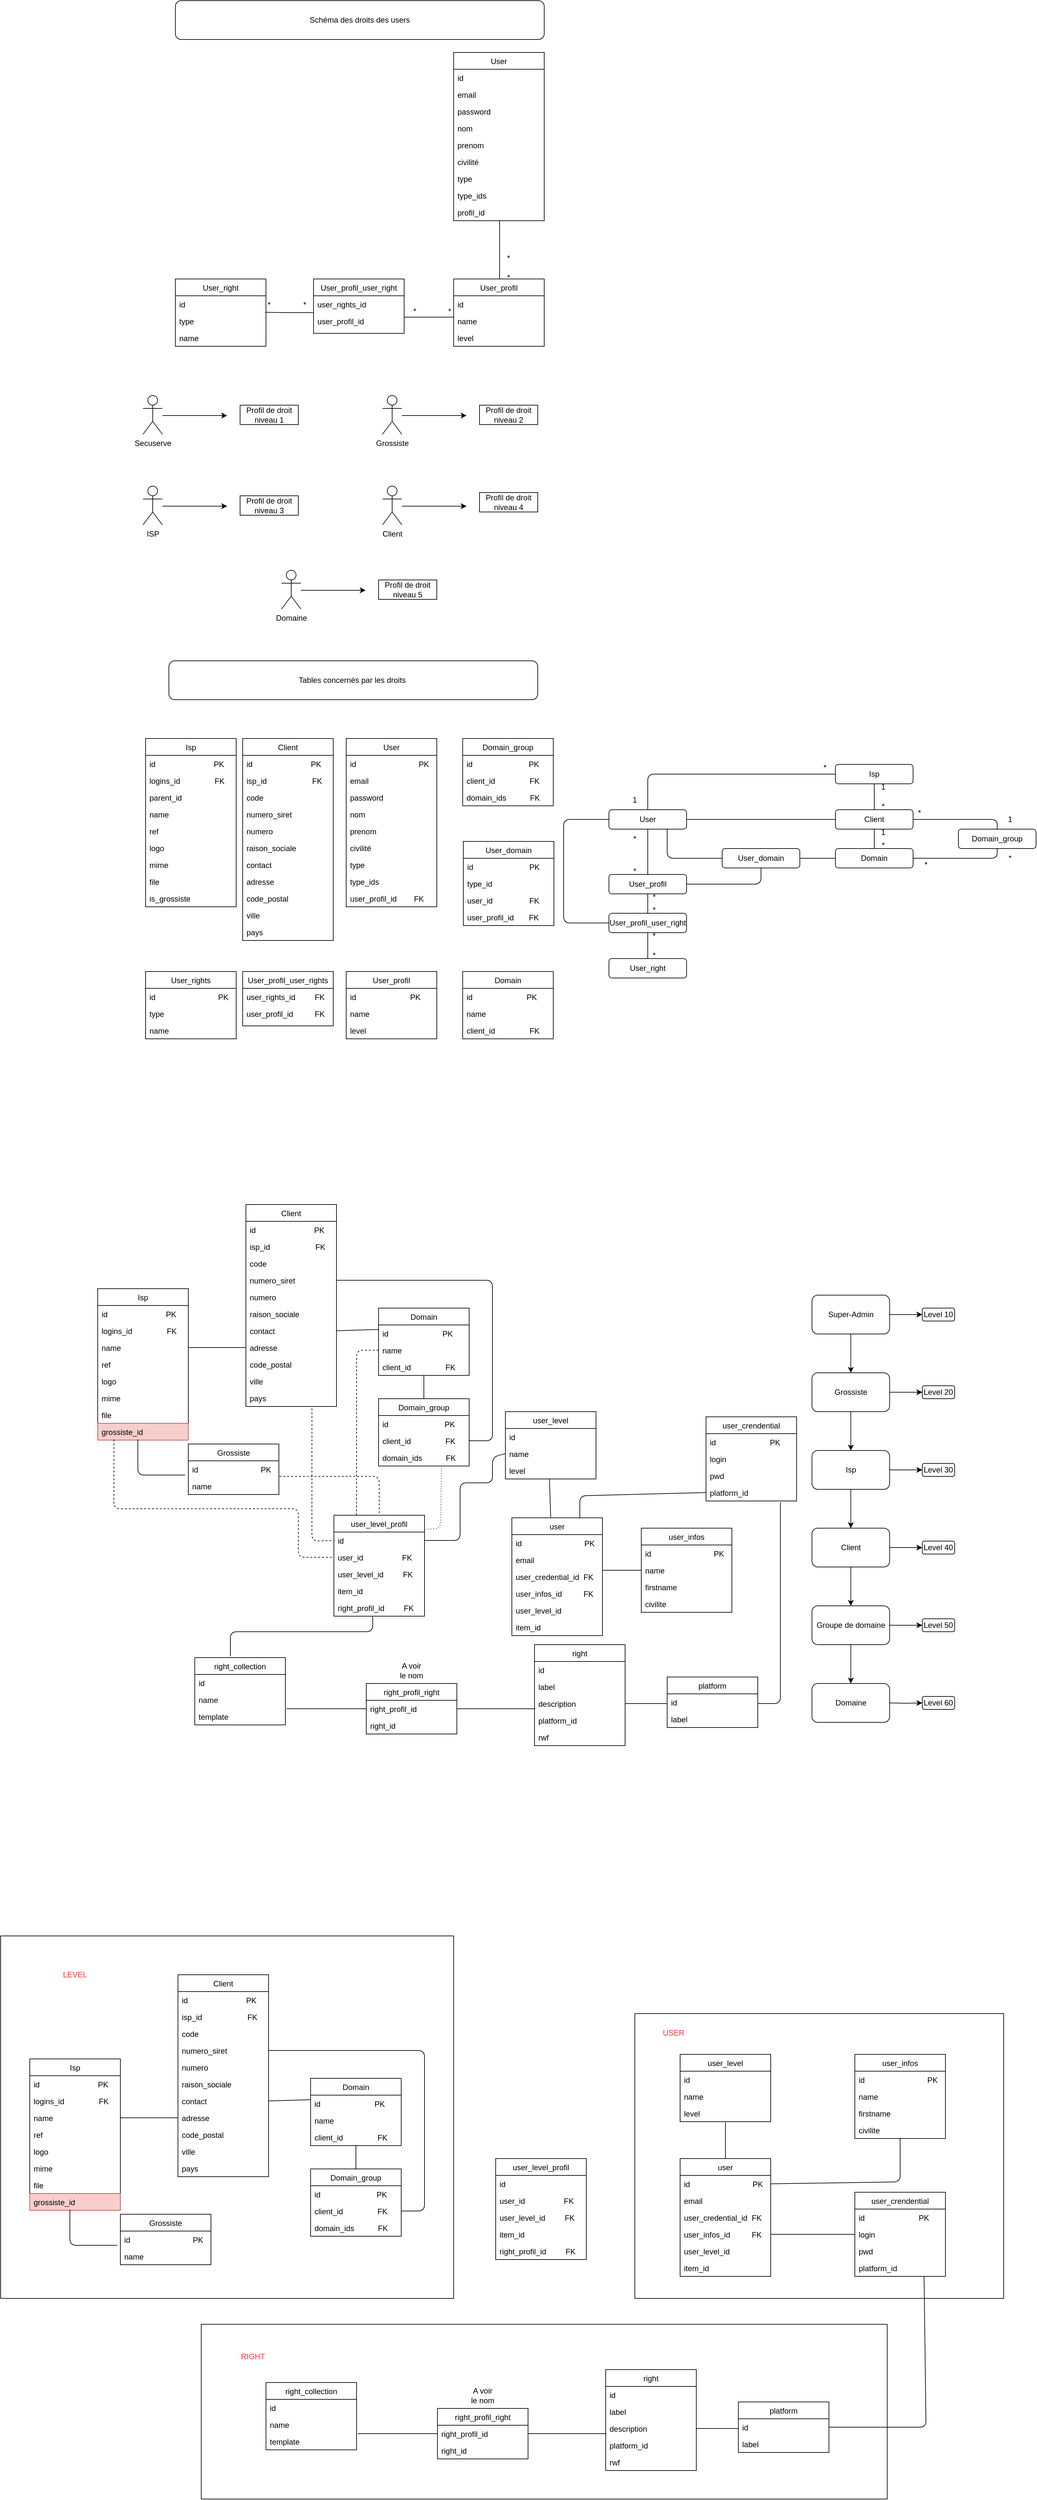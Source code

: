 <mxfile version="15.0.3" type="github">
  <diagram id="45M3cRJ7KHBeyDSTx4aS" name="Page-1">
    <mxGraphModel dx="2066" dy="1186" grid="1" gridSize="10" guides="1" tooltips="1" connect="1" arrows="1" fold="1" page="1" pageScale="1" pageWidth="827" pageHeight="1169" math="0" shadow="0">
      <root>
        <mxCell id="0" />
        <mxCell id="1" parent="0" />
        <mxCell id="9uUlgdEzbyNnknoEZAv8-90" value="" style="rounded=0;whiteSpace=wrap;html=1;" vertex="1" parent="1">
          <mxGeometry x="330" y="4260" width="1060" height="270" as="geometry" />
        </mxCell>
        <mxCell id="9uUlgdEzbyNnknoEZAv8-69" value="" style="rounded=0;whiteSpace=wrap;html=1;" vertex="1" parent="1">
          <mxGeometry x="20" y="3660" width="700" height="560" as="geometry" />
        </mxCell>
        <mxCell id="9uUlgdEzbyNnknoEZAv8-31" value="" style="rounded=0;whiteSpace=wrap;html=1;" vertex="1" parent="1">
          <mxGeometry x="1000" y="3780" width="570" height="440" as="geometry" />
        </mxCell>
        <mxCell id="QAtQywHzIfSUDznNIs5P-142" value="Secuserve" style="shape=umlActor;verticalLabelPosition=bottom;verticalAlign=top;html=1;outlineConnect=0;" parent="1" vertex="1">
          <mxGeometry x="240" y="1280" width="30" height="60" as="geometry" />
        </mxCell>
        <mxCell id="QAtQywHzIfSUDznNIs5P-143" value="" style="endArrow=classic;html=1;" parent="1" edge="1">
          <mxGeometry width="50" height="50" relative="1" as="geometry">
            <mxPoint x="270" y="1311" as="sourcePoint" />
            <mxPoint x="370" y="1311" as="targetPoint" />
          </mxGeometry>
        </mxCell>
        <mxCell id="QAtQywHzIfSUDznNIs5P-144" value="Profil de droit niveau 1" style="rounded=0;whiteSpace=wrap;html=1;" parent="1" vertex="1">
          <mxGeometry x="390" y="1295" width="90" height="30" as="geometry" />
        </mxCell>
        <mxCell id="QAtQywHzIfSUDznNIs5P-145" value="Grossiste" style="shape=umlActor;verticalLabelPosition=bottom;verticalAlign=top;html=1;outlineConnect=0;" parent="1" vertex="1">
          <mxGeometry x="610" y="1280" width="30" height="60" as="geometry" />
        </mxCell>
        <mxCell id="QAtQywHzIfSUDznNIs5P-146" value="" style="endArrow=classic;html=1;" parent="1" edge="1">
          <mxGeometry width="50" height="50" relative="1" as="geometry">
            <mxPoint x="640" y="1311" as="sourcePoint" />
            <mxPoint x="740" y="1311" as="targetPoint" />
          </mxGeometry>
        </mxCell>
        <mxCell id="QAtQywHzIfSUDznNIs5P-147" value="ISP" style="shape=umlActor;verticalLabelPosition=bottom;verticalAlign=top;html=1;outlineConnect=0;" parent="1" vertex="1">
          <mxGeometry x="240" y="1420" width="30" height="60" as="geometry" />
        </mxCell>
        <mxCell id="QAtQywHzIfSUDznNIs5P-148" value="" style="endArrow=classic;html=1;" parent="1" edge="1">
          <mxGeometry width="50" height="50" relative="1" as="geometry">
            <mxPoint x="270" y="1451" as="sourcePoint" />
            <mxPoint x="370" y="1451" as="targetPoint" />
          </mxGeometry>
        </mxCell>
        <mxCell id="QAtQywHzIfSUDznNIs5P-149" value="Client" style="shape=umlActor;verticalLabelPosition=bottom;verticalAlign=top;html=1;outlineConnect=0;" parent="1" vertex="1">
          <mxGeometry x="610" y="1420" width="30" height="60" as="geometry" />
        </mxCell>
        <mxCell id="QAtQywHzIfSUDznNIs5P-150" value="" style="endArrow=classic;html=1;" parent="1" edge="1">
          <mxGeometry width="50" height="50" relative="1" as="geometry">
            <mxPoint x="640" y="1451" as="sourcePoint" />
            <mxPoint x="740" y="1451" as="targetPoint" />
          </mxGeometry>
        </mxCell>
        <mxCell id="QAtQywHzIfSUDznNIs5P-151" value="Domaine" style="shape=umlActor;verticalLabelPosition=bottom;verticalAlign=top;html=1;outlineConnect=0;" parent="1" vertex="1">
          <mxGeometry x="454" y="1550" width="30" height="60" as="geometry" />
        </mxCell>
        <mxCell id="QAtQywHzIfSUDznNIs5P-152" value="" style="endArrow=classic;html=1;" parent="1" edge="1">
          <mxGeometry width="50" height="50" relative="1" as="geometry">
            <mxPoint x="484" y="1581" as="sourcePoint" />
            <mxPoint x="584" y="1581" as="targetPoint" />
          </mxGeometry>
        </mxCell>
        <mxCell id="QAtQywHzIfSUDznNIs5P-153" value="Profil de droit niveau&amp;nbsp;2" style="rounded=0;whiteSpace=wrap;html=1;" parent="1" vertex="1">
          <mxGeometry x="760" y="1295" width="90" height="30" as="geometry" />
        </mxCell>
        <mxCell id="QAtQywHzIfSUDznNIs5P-154" value="Profil de droit niveau&amp;nbsp;3" style="rounded=0;whiteSpace=wrap;html=1;" parent="1" vertex="1">
          <mxGeometry x="390" y="1435" width="90" height="30" as="geometry" />
        </mxCell>
        <mxCell id="QAtQywHzIfSUDznNIs5P-155" value="Profil de droit niveau&amp;nbsp;5" style="rounded=0;whiteSpace=wrap;html=1;" parent="1" vertex="1">
          <mxGeometry x="604" y="1565" width="90" height="30" as="geometry" />
        </mxCell>
        <mxCell id="QAtQywHzIfSUDznNIs5P-156" value="Profil de droit niveau&amp;nbsp;4" style="rounded=0;whiteSpace=wrap;html=1;" parent="1" vertex="1">
          <mxGeometry x="760" y="1430" width="90" height="30" as="geometry" />
        </mxCell>
        <mxCell id="QAtQywHzIfSUDznNIs5P-157" value="User_profil" style="swimlane;fontStyle=0;childLayout=stackLayout;horizontal=1;startSize=26;horizontalStack=0;resizeParent=1;resizeParentMax=0;resizeLast=0;collapsible=1;marginBottom=0;" parent="1" vertex="1">
          <mxGeometry x="720" y="1100" width="140" height="104" as="geometry">
            <mxRectangle x="560" y="170" width="90" height="26" as="alternateBounds" />
          </mxGeometry>
        </mxCell>
        <mxCell id="QAtQywHzIfSUDznNIs5P-158" value="id" style="text;strokeColor=none;fillColor=none;align=left;verticalAlign=top;spacingLeft=4;spacingRight=4;overflow=hidden;rotatable=0;points=[[0,0.5],[1,0.5]];portConstraint=eastwest;" parent="QAtQywHzIfSUDznNIs5P-157" vertex="1">
          <mxGeometry y="26" width="140" height="26" as="geometry" />
        </mxCell>
        <mxCell id="QAtQywHzIfSUDznNIs5P-159" value="name" style="text;strokeColor=none;fillColor=none;align=left;verticalAlign=top;spacingLeft=4;spacingRight=4;overflow=hidden;rotatable=0;points=[[0,0.5],[1,0.5]];portConstraint=eastwest;" parent="QAtQywHzIfSUDznNIs5P-157" vertex="1">
          <mxGeometry y="52" width="140" height="26" as="geometry" />
        </mxCell>
        <mxCell id="QAtQywHzIfSUDznNIs5P-160" value="level" style="text;strokeColor=none;fillColor=none;align=left;verticalAlign=top;spacingLeft=4;spacingRight=4;overflow=hidden;rotatable=0;points=[[0,0.5],[1,0.5]];portConstraint=eastwest;" parent="QAtQywHzIfSUDznNIs5P-157" vertex="1">
          <mxGeometry y="78" width="140" height="26" as="geometry" />
        </mxCell>
        <mxCell id="QAtQywHzIfSUDznNIs5P-161" value="User_right" style="swimlane;fontStyle=0;childLayout=stackLayout;horizontal=1;startSize=26;horizontalStack=0;resizeParent=1;resizeParentMax=0;resizeLast=0;collapsible=1;marginBottom=0;" parent="1" vertex="1">
          <mxGeometry x="290" y="1100" width="140" height="104" as="geometry">
            <mxRectangle x="130" y="170" width="90" height="26" as="alternateBounds" />
          </mxGeometry>
        </mxCell>
        <mxCell id="QAtQywHzIfSUDznNIs5P-162" value="id" style="text;strokeColor=none;fillColor=none;align=left;verticalAlign=top;spacingLeft=4;spacingRight=4;overflow=hidden;rotatable=0;points=[[0,0.5],[1,0.5]];portConstraint=eastwest;" parent="QAtQywHzIfSUDznNIs5P-161" vertex="1">
          <mxGeometry y="26" width="140" height="26" as="geometry" />
        </mxCell>
        <mxCell id="QAtQywHzIfSUDznNIs5P-163" value="type" style="text;strokeColor=none;fillColor=none;align=left;verticalAlign=top;spacingLeft=4;spacingRight=4;overflow=hidden;rotatable=0;points=[[0,0.5],[1,0.5]];portConstraint=eastwest;" parent="QAtQywHzIfSUDznNIs5P-161" vertex="1">
          <mxGeometry y="52" width="140" height="26" as="geometry" />
        </mxCell>
        <mxCell id="QAtQywHzIfSUDznNIs5P-164" value="name" style="text;strokeColor=none;fillColor=none;align=left;verticalAlign=top;spacingLeft=4;spacingRight=4;overflow=hidden;rotatable=0;points=[[0,0.5],[1,0.5]];portConstraint=eastwest;" parent="QAtQywHzIfSUDznNIs5P-161" vertex="1">
          <mxGeometry y="78" width="140" height="26" as="geometry" />
        </mxCell>
        <mxCell id="QAtQywHzIfSUDznNIs5P-165" value="User_profil_user_right" style="swimlane;fontStyle=0;childLayout=stackLayout;horizontal=1;startSize=26;horizontalStack=0;resizeParent=1;resizeParentMax=0;resizeLast=0;collapsible=1;marginBottom=0;" parent="1" vertex="1">
          <mxGeometry x="503.5" y="1100" width="140" height="84" as="geometry">
            <mxRectangle x="343.5" y="170" width="160" height="26" as="alternateBounds" />
          </mxGeometry>
        </mxCell>
        <mxCell id="QAtQywHzIfSUDznNIs5P-166" value="user_rights_id" style="text;strokeColor=none;fillColor=none;align=left;verticalAlign=top;spacingLeft=4;spacingRight=4;overflow=hidden;rotatable=0;points=[[0,0.5],[1,0.5]];portConstraint=eastwest;" parent="QAtQywHzIfSUDznNIs5P-165" vertex="1">
          <mxGeometry y="26" width="140" height="26" as="geometry" />
        </mxCell>
        <mxCell id="QAtQywHzIfSUDznNIs5P-167" value="user_profil_id" style="text;strokeColor=none;fillColor=none;align=left;verticalAlign=top;spacingLeft=4;spacingRight=4;overflow=hidden;rotatable=0;points=[[0,0.5],[1,0.5]];portConstraint=eastwest;" parent="QAtQywHzIfSUDznNIs5P-165" vertex="1">
          <mxGeometry y="52" width="140" height="32" as="geometry" />
        </mxCell>
        <mxCell id="QAtQywHzIfSUDznNIs5P-168" value="User" style="swimlane;fontStyle=0;childLayout=stackLayout;horizontal=1;startSize=26;horizontalStack=0;resizeParent=1;resizeParentMax=0;resizeLast=0;collapsible=1;marginBottom=0;" parent="1" vertex="1">
          <mxGeometry x="720" y="750" width="140" height="260" as="geometry">
            <mxRectangle x="560" y="-210" width="60" height="26" as="alternateBounds" />
          </mxGeometry>
        </mxCell>
        <mxCell id="QAtQywHzIfSUDznNIs5P-169" value="id" style="text;strokeColor=none;fillColor=none;align=left;verticalAlign=top;spacingLeft=4;spacingRight=4;overflow=hidden;rotatable=0;points=[[0,0.5],[1,0.5]];portConstraint=eastwest;" parent="QAtQywHzIfSUDznNIs5P-168" vertex="1">
          <mxGeometry y="26" width="140" height="26" as="geometry" />
        </mxCell>
        <mxCell id="QAtQywHzIfSUDznNIs5P-170" value="email" style="text;strokeColor=none;fillColor=none;align=left;verticalAlign=top;spacingLeft=4;spacingRight=4;overflow=hidden;rotatable=0;points=[[0,0.5],[1,0.5]];portConstraint=eastwest;" parent="QAtQywHzIfSUDznNIs5P-168" vertex="1">
          <mxGeometry y="52" width="140" height="26" as="geometry" />
        </mxCell>
        <mxCell id="QAtQywHzIfSUDznNIs5P-171" value="password" style="text;strokeColor=none;fillColor=none;align=left;verticalAlign=top;spacingLeft=4;spacingRight=4;overflow=hidden;rotatable=0;points=[[0,0.5],[1,0.5]];portConstraint=eastwest;" parent="QAtQywHzIfSUDznNIs5P-168" vertex="1">
          <mxGeometry y="78" width="140" height="26" as="geometry" />
        </mxCell>
        <mxCell id="QAtQywHzIfSUDznNIs5P-172" value="nom" style="text;strokeColor=none;fillColor=none;align=left;verticalAlign=top;spacingLeft=4;spacingRight=4;overflow=hidden;rotatable=0;points=[[0,0.5],[1,0.5]];portConstraint=eastwest;" parent="QAtQywHzIfSUDznNIs5P-168" vertex="1">
          <mxGeometry y="104" width="140" height="26" as="geometry" />
        </mxCell>
        <mxCell id="QAtQywHzIfSUDznNIs5P-173" value="prenom" style="text;strokeColor=none;fillColor=none;align=left;verticalAlign=top;spacingLeft=4;spacingRight=4;overflow=hidden;rotatable=0;points=[[0,0.5],[1,0.5]];portConstraint=eastwest;" parent="QAtQywHzIfSUDznNIs5P-168" vertex="1">
          <mxGeometry y="130" width="140" height="26" as="geometry" />
        </mxCell>
        <mxCell id="QAtQywHzIfSUDznNIs5P-174" value="civilité" style="text;strokeColor=none;fillColor=none;align=left;verticalAlign=top;spacingLeft=4;spacingRight=4;overflow=hidden;rotatable=0;points=[[0,0.5],[1,0.5]];portConstraint=eastwest;" parent="QAtQywHzIfSUDznNIs5P-168" vertex="1">
          <mxGeometry y="156" width="140" height="26" as="geometry" />
        </mxCell>
        <mxCell id="QAtQywHzIfSUDznNIs5P-175" value="type" style="text;strokeColor=none;fillColor=none;align=left;verticalAlign=top;spacingLeft=4;spacingRight=4;overflow=hidden;rotatable=0;points=[[0,0.5],[1,0.5]];portConstraint=eastwest;" parent="QAtQywHzIfSUDznNIs5P-168" vertex="1">
          <mxGeometry y="182" width="140" height="26" as="geometry" />
        </mxCell>
        <mxCell id="QAtQywHzIfSUDznNIs5P-176" value="type_ids" style="text;strokeColor=none;fillColor=none;align=left;verticalAlign=top;spacingLeft=4;spacingRight=4;overflow=hidden;rotatable=0;points=[[0,0.5],[1,0.5]];portConstraint=eastwest;" parent="QAtQywHzIfSUDznNIs5P-168" vertex="1">
          <mxGeometry y="208" width="140" height="26" as="geometry" />
        </mxCell>
        <mxCell id="QAtQywHzIfSUDznNIs5P-177" value="profil_id" style="text;strokeColor=none;fillColor=none;align=left;verticalAlign=top;spacingLeft=4;spacingRight=4;overflow=hidden;rotatable=0;points=[[0,0.5],[1,0.5]];portConstraint=eastwest;" parent="QAtQywHzIfSUDznNIs5P-168" vertex="1">
          <mxGeometry y="234" width="140" height="26" as="geometry" />
        </mxCell>
        <mxCell id="QAtQywHzIfSUDznNIs5P-178" value="*" style="text;html=1;strokeColor=none;fillColor=none;align=center;verticalAlign=middle;whiteSpace=wrap;rounded=0;" parent="1" vertex="1">
          <mxGeometry x="785" y="1088" width="40" height="20" as="geometry" />
        </mxCell>
        <mxCell id="QAtQywHzIfSUDznNIs5P-179" value="*" style="text;html=1;strokeColor=none;fillColor=none;align=center;verticalAlign=middle;whiteSpace=wrap;rounded=0;" parent="1" vertex="1">
          <mxGeometry x="785" y="1058" width="40" height="20" as="geometry" />
        </mxCell>
        <mxCell id="QAtQywHzIfSUDznNIs5P-180" value="*" style="text;html=1;strokeColor=none;fillColor=none;align=center;verticalAlign=middle;whiteSpace=wrap;rounded=0;" parent="1" vertex="1">
          <mxGeometry x="470" y="1130" width="40" height="20" as="geometry" />
        </mxCell>
        <mxCell id="QAtQywHzIfSUDznNIs5P-181" value="*" style="text;html=1;strokeColor=none;fillColor=none;align=center;verticalAlign=middle;whiteSpace=wrap;rounded=0;" parent="1" vertex="1">
          <mxGeometry x="415" y="1130" width="40" height="20" as="geometry" />
        </mxCell>
        <mxCell id="QAtQywHzIfSUDznNIs5P-182" value="" style="endArrow=none;html=1;entryX=0;entryY=0.269;entryDx=0;entryDy=0;entryPerimeter=0;" parent="1" target="QAtQywHzIfSUDznNIs5P-159" edge="1">
          <mxGeometry width="50" height="50" relative="1" as="geometry">
            <mxPoint x="644" y="1159" as="sourcePoint" />
            <mxPoint x="710" y="970" as="targetPoint" />
            <Array as="points">
              <mxPoint x="680" y="1159" />
            </Array>
          </mxGeometry>
        </mxCell>
        <mxCell id="QAtQywHzIfSUDznNIs5P-183" value="" style="endArrow=none;html=1;entryX=0;entryY=0.269;entryDx=0;entryDy=0;entryPerimeter=0;" parent="1" edge="1">
          <mxGeometry width="50" height="50" relative="1" as="geometry">
            <mxPoint x="429" y="1151.5" as="sourcePoint" />
            <mxPoint x="504" y="1151.984" as="targetPoint" />
            <Array as="points">
              <mxPoint x="464" y="1151.99" />
            </Array>
          </mxGeometry>
        </mxCell>
        <mxCell id="QAtQywHzIfSUDznNIs5P-184" value="" style="endArrow=none;html=1;" parent="1" edge="1">
          <mxGeometry width="50" height="50" relative="1" as="geometry">
            <mxPoint x="791" y="1100" as="sourcePoint" />
            <mxPoint x="791" y="1010" as="targetPoint" />
          </mxGeometry>
        </mxCell>
        <mxCell id="QAtQywHzIfSUDznNIs5P-185" value="*" style="text;html=1;strokeColor=none;fillColor=none;align=center;verticalAlign=middle;whiteSpace=wrap;rounded=0;" parent="1" vertex="1">
          <mxGeometry x="694" y="1140" width="40" height="20" as="geometry" />
        </mxCell>
        <mxCell id="QAtQywHzIfSUDznNIs5P-186" value="*" style="text;html=1;strokeColor=none;fillColor=none;align=center;verticalAlign=middle;whiteSpace=wrap;rounded=0;" parent="1" vertex="1">
          <mxGeometry x="640" y="1140" width="40" height="20" as="geometry" />
        </mxCell>
        <mxCell id="QAtQywHzIfSUDznNIs5P-187" value="User" style="swimlane;fontStyle=0;childLayout=stackLayout;horizontal=1;startSize=26;horizontalStack=0;resizeParent=1;resizeParentMax=0;resizeLast=0;collapsible=1;marginBottom=0;" parent="1" vertex="1">
          <mxGeometry x="554" y="1810" width="140" height="260" as="geometry">
            <mxRectangle x="560" y="-210" width="60" height="26" as="alternateBounds" />
          </mxGeometry>
        </mxCell>
        <mxCell id="QAtQywHzIfSUDznNIs5P-188" value="id                             PK" style="text;strokeColor=none;fillColor=none;align=left;verticalAlign=top;spacingLeft=4;spacingRight=4;overflow=hidden;rotatable=0;points=[[0,0.5],[1,0.5]];portConstraint=eastwest;" parent="QAtQywHzIfSUDznNIs5P-187" vertex="1">
          <mxGeometry y="26" width="140" height="26" as="geometry" />
        </mxCell>
        <mxCell id="QAtQywHzIfSUDznNIs5P-189" value="email" style="text;strokeColor=none;fillColor=none;align=left;verticalAlign=top;spacingLeft=4;spacingRight=4;overflow=hidden;rotatable=0;points=[[0,0.5],[1,0.5]];portConstraint=eastwest;" parent="QAtQywHzIfSUDznNIs5P-187" vertex="1">
          <mxGeometry y="52" width="140" height="26" as="geometry" />
        </mxCell>
        <mxCell id="QAtQywHzIfSUDznNIs5P-190" value="password" style="text;strokeColor=none;fillColor=none;align=left;verticalAlign=top;spacingLeft=4;spacingRight=4;overflow=hidden;rotatable=0;points=[[0,0.5],[1,0.5]];portConstraint=eastwest;" parent="QAtQywHzIfSUDznNIs5P-187" vertex="1">
          <mxGeometry y="78" width="140" height="26" as="geometry" />
        </mxCell>
        <mxCell id="QAtQywHzIfSUDznNIs5P-191" value="nom" style="text;strokeColor=none;fillColor=none;align=left;verticalAlign=top;spacingLeft=4;spacingRight=4;overflow=hidden;rotatable=0;points=[[0,0.5],[1,0.5]];portConstraint=eastwest;" parent="QAtQywHzIfSUDznNIs5P-187" vertex="1">
          <mxGeometry y="104" width="140" height="26" as="geometry" />
        </mxCell>
        <mxCell id="QAtQywHzIfSUDznNIs5P-192" value="prenom" style="text;strokeColor=none;fillColor=none;align=left;verticalAlign=top;spacingLeft=4;spacingRight=4;overflow=hidden;rotatable=0;points=[[0,0.5],[1,0.5]];portConstraint=eastwest;" parent="QAtQywHzIfSUDznNIs5P-187" vertex="1">
          <mxGeometry y="130" width="140" height="26" as="geometry" />
        </mxCell>
        <mxCell id="QAtQywHzIfSUDznNIs5P-193" value="civilité" style="text;strokeColor=none;fillColor=none;align=left;verticalAlign=top;spacingLeft=4;spacingRight=4;overflow=hidden;rotatable=0;points=[[0,0.5],[1,0.5]];portConstraint=eastwest;" parent="QAtQywHzIfSUDznNIs5P-187" vertex="1">
          <mxGeometry y="156" width="140" height="26" as="geometry" />
        </mxCell>
        <mxCell id="QAtQywHzIfSUDznNIs5P-194" value="type" style="text;strokeColor=none;fillColor=none;align=left;verticalAlign=top;spacingLeft=4;spacingRight=4;overflow=hidden;rotatable=0;points=[[0,0.5],[1,0.5]];portConstraint=eastwest;" parent="QAtQywHzIfSUDznNIs5P-187" vertex="1">
          <mxGeometry y="182" width="140" height="26" as="geometry" />
        </mxCell>
        <mxCell id="QAtQywHzIfSUDznNIs5P-195" value="type_ids" style="text;strokeColor=none;fillColor=none;align=left;verticalAlign=top;spacingLeft=4;spacingRight=4;overflow=hidden;rotatable=0;points=[[0,0.5],[1,0.5]];portConstraint=eastwest;" parent="QAtQywHzIfSUDznNIs5P-187" vertex="1">
          <mxGeometry y="208" width="140" height="26" as="geometry" />
        </mxCell>
        <mxCell id="QAtQywHzIfSUDznNIs5P-196" value="user_profil_id        FK&#xa;" style="text;strokeColor=none;fillColor=none;align=left;verticalAlign=top;spacingLeft=4;spacingRight=4;overflow=hidden;rotatable=0;points=[[0,0.5],[1,0.5]];portConstraint=eastwest;" parent="QAtQywHzIfSUDznNIs5P-187" vertex="1">
          <mxGeometry y="234" width="140" height="26" as="geometry" />
        </mxCell>
        <mxCell id="QAtQywHzIfSUDznNIs5P-197" value="Isp" style="swimlane;fontStyle=0;childLayout=stackLayout;horizontal=1;startSize=26;horizontalStack=0;resizeParent=1;resizeParentMax=0;resizeLast=0;collapsible=1;marginBottom=0;" parent="1" vertex="1">
          <mxGeometry x="244" y="1810" width="140" height="260" as="geometry">
            <mxRectangle x="280" y="-130" width="50" height="26" as="alternateBounds" />
          </mxGeometry>
        </mxCell>
        <mxCell id="QAtQywHzIfSUDznNIs5P-198" value="id                           PK" style="text;strokeColor=none;fillColor=none;align=left;verticalAlign=top;spacingLeft=4;spacingRight=4;overflow=hidden;rotatable=0;points=[[0,0.5],[1,0.5]];portConstraint=eastwest;" parent="QAtQywHzIfSUDznNIs5P-197" vertex="1">
          <mxGeometry y="26" width="140" height="26" as="geometry" />
        </mxCell>
        <mxCell id="QAtQywHzIfSUDznNIs5P-199" value="logins_id                FK" style="text;strokeColor=none;fillColor=none;align=left;verticalAlign=top;spacingLeft=4;spacingRight=4;overflow=hidden;rotatable=0;points=[[0,0.5],[1,0.5]];portConstraint=eastwest;" parent="QAtQywHzIfSUDznNIs5P-197" vertex="1">
          <mxGeometry y="52" width="140" height="26" as="geometry" />
        </mxCell>
        <mxCell id="QAtQywHzIfSUDznNIs5P-200" value="parent_id" style="text;strokeColor=none;fillColor=none;align=left;verticalAlign=top;spacingLeft=4;spacingRight=4;overflow=hidden;rotatable=0;points=[[0,0.5],[1,0.5]];portConstraint=eastwest;" parent="QAtQywHzIfSUDznNIs5P-197" vertex="1">
          <mxGeometry y="78" width="140" height="26" as="geometry" />
        </mxCell>
        <mxCell id="QAtQywHzIfSUDznNIs5P-201" value="name" style="text;strokeColor=none;fillColor=none;align=left;verticalAlign=top;spacingLeft=4;spacingRight=4;overflow=hidden;rotatable=0;points=[[0,0.5],[1,0.5]];portConstraint=eastwest;" parent="QAtQywHzIfSUDznNIs5P-197" vertex="1">
          <mxGeometry y="104" width="140" height="26" as="geometry" />
        </mxCell>
        <mxCell id="QAtQywHzIfSUDznNIs5P-202" value="ref" style="text;strokeColor=none;fillColor=none;align=left;verticalAlign=top;spacingLeft=4;spacingRight=4;overflow=hidden;rotatable=0;points=[[0,0.5],[1,0.5]];portConstraint=eastwest;" parent="QAtQywHzIfSUDznNIs5P-197" vertex="1">
          <mxGeometry y="130" width="140" height="26" as="geometry" />
        </mxCell>
        <mxCell id="QAtQywHzIfSUDznNIs5P-203" value="logo" style="text;strokeColor=none;fillColor=none;align=left;verticalAlign=top;spacingLeft=4;spacingRight=4;overflow=hidden;rotatable=0;points=[[0,0.5],[1,0.5]];portConstraint=eastwest;" parent="QAtQywHzIfSUDznNIs5P-197" vertex="1">
          <mxGeometry y="156" width="140" height="26" as="geometry" />
        </mxCell>
        <mxCell id="QAtQywHzIfSUDznNIs5P-204" value="mime" style="text;strokeColor=none;fillColor=none;align=left;verticalAlign=top;spacingLeft=4;spacingRight=4;overflow=hidden;rotatable=0;points=[[0,0.5],[1,0.5]];portConstraint=eastwest;" parent="QAtQywHzIfSUDznNIs5P-197" vertex="1">
          <mxGeometry y="182" width="140" height="26" as="geometry" />
        </mxCell>
        <mxCell id="QAtQywHzIfSUDznNIs5P-205" value="file" style="text;strokeColor=none;fillColor=none;align=left;verticalAlign=top;spacingLeft=4;spacingRight=4;overflow=hidden;rotatable=0;points=[[0,0.5],[1,0.5]];portConstraint=eastwest;" parent="QAtQywHzIfSUDznNIs5P-197" vertex="1">
          <mxGeometry y="208" width="140" height="26" as="geometry" />
        </mxCell>
        <mxCell id="QAtQywHzIfSUDznNIs5P-206" value="is_grossiste" style="text;strokeColor=none;fillColor=none;align=left;verticalAlign=top;spacingLeft=4;spacingRight=4;overflow=hidden;rotatable=0;points=[[0,0.5],[1,0.5]];portConstraint=eastwest;" parent="QAtQywHzIfSUDznNIs5P-197" vertex="1">
          <mxGeometry y="234" width="140" height="26" as="geometry" />
        </mxCell>
        <mxCell id="QAtQywHzIfSUDznNIs5P-207" value="Client" style="swimlane;fontStyle=0;childLayout=stackLayout;horizontal=1;startSize=26;horizontalStack=0;resizeParent=1;resizeParentMax=0;resizeLast=0;collapsible=1;marginBottom=0;" parent="1" vertex="1">
          <mxGeometry x="394" y="1810" width="140" height="312" as="geometry">
            <mxRectangle x="280" y="-130" width="50" height="26" as="alternateBounds" />
          </mxGeometry>
        </mxCell>
        <mxCell id="QAtQywHzIfSUDznNIs5P-208" value="id                           PK" style="text;strokeColor=none;fillColor=none;align=left;verticalAlign=top;spacingLeft=4;spacingRight=4;overflow=hidden;rotatable=0;points=[[0,0.5],[1,0.5]];portConstraint=eastwest;" parent="QAtQywHzIfSUDznNIs5P-207" vertex="1">
          <mxGeometry y="26" width="140" height="26" as="geometry" />
        </mxCell>
        <mxCell id="QAtQywHzIfSUDznNIs5P-209" value="isp_id                     FK" style="text;strokeColor=none;fillColor=none;align=left;verticalAlign=top;spacingLeft=4;spacingRight=4;overflow=hidden;rotatable=0;points=[[0,0.5],[1,0.5]];portConstraint=eastwest;" parent="QAtQywHzIfSUDznNIs5P-207" vertex="1">
          <mxGeometry y="52" width="140" height="26" as="geometry" />
        </mxCell>
        <mxCell id="QAtQywHzIfSUDznNIs5P-210" value="code" style="text;strokeColor=none;fillColor=none;align=left;verticalAlign=top;spacingLeft=4;spacingRight=4;overflow=hidden;rotatable=0;points=[[0,0.5],[1,0.5]];portConstraint=eastwest;" parent="QAtQywHzIfSUDznNIs5P-207" vertex="1">
          <mxGeometry y="78" width="140" height="26" as="geometry" />
        </mxCell>
        <mxCell id="QAtQywHzIfSUDznNIs5P-211" value="numero_siret" style="text;strokeColor=none;fillColor=none;align=left;verticalAlign=top;spacingLeft=4;spacingRight=4;overflow=hidden;rotatable=0;points=[[0,0.5],[1,0.5]];portConstraint=eastwest;" parent="QAtQywHzIfSUDznNIs5P-207" vertex="1">
          <mxGeometry y="104" width="140" height="26" as="geometry" />
        </mxCell>
        <mxCell id="QAtQywHzIfSUDznNIs5P-212" value="numero" style="text;strokeColor=none;fillColor=none;align=left;verticalAlign=top;spacingLeft=4;spacingRight=4;overflow=hidden;rotatable=0;points=[[0,0.5],[1,0.5]];portConstraint=eastwest;" parent="QAtQywHzIfSUDznNIs5P-207" vertex="1">
          <mxGeometry y="130" width="140" height="26" as="geometry" />
        </mxCell>
        <mxCell id="QAtQywHzIfSUDznNIs5P-213" value="raison_sociale" style="text;strokeColor=none;fillColor=none;align=left;verticalAlign=top;spacingLeft=4;spacingRight=4;overflow=hidden;rotatable=0;points=[[0,0.5],[1,0.5]];portConstraint=eastwest;" parent="QAtQywHzIfSUDznNIs5P-207" vertex="1">
          <mxGeometry y="156" width="140" height="26" as="geometry" />
        </mxCell>
        <mxCell id="QAtQywHzIfSUDznNIs5P-214" value="contact" style="text;strokeColor=none;fillColor=none;align=left;verticalAlign=top;spacingLeft=4;spacingRight=4;overflow=hidden;rotatable=0;points=[[0,0.5],[1,0.5]];portConstraint=eastwest;" parent="QAtQywHzIfSUDznNIs5P-207" vertex="1">
          <mxGeometry y="182" width="140" height="26" as="geometry" />
        </mxCell>
        <mxCell id="QAtQywHzIfSUDznNIs5P-215" value="adresse" style="text;strokeColor=none;fillColor=none;align=left;verticalAlign=top;spacingLeft=4;spacingRight=4;overflow=hidden;rotatable=0;points=[[0,0.5],[1,0.5]];portConstraint=eastwest;" parent="QAtQywHzIfSUDznNIs5P-207" vertex="1">
          <mxGeometry y="208" width="140" height="26" as="geometry" />
        </mxCell>
        <mxCell id="QAtQywHzIfSUDznNIs5P-216" value="code_postal" style="text;strokeColor=none;fillColor=none;align=left;verticalAlign=top;spacingLeft=4;spacingRight=4;overflow=hidden;rotatable=0;points=[[0,0.5],[1,0.5]];portConstraint=eastwest;" parent="QAtQywHzIfSUDznNIs5P-207" vertex="1">
          <mxGeometry y="234" width="140" height="26" as="geometry" />
        </mxCell>
        <mxCell id="QAtQywHzIfSUDznNIs5P-217" value="ville" style="text;strokeColor=none;fillColor=none;align=left;verticalAlign=top;spacingLeft=4;spacingRight=4;overflow=hidden;rotatable=0;points=[[0,0.5],[1,0.5]];portConstraint=eastwest;" parent="QAtQywHzIfSUDznNIs5P-207" vertex="1">
          <mxGeometry y="260" width="140" height="26" as="geometry" />
        </mxCell>
        <mxCell id="QAtQywHzIfSUDznNIs5P-218" value="pays" style="text;strokeColor=none;fillColor=none;align=left;verticalAlign=top;spacingLeft=4;spacingRight=4;overflow=hidden;rotatable=0;points=[[0,0.5],[1,0.5]];portConstraint=eastwest;" parent="QAtQywHzIfSUDznNIs5P-207" vertex="1">
          <mxGeometry y="286" width="140" height="26" as="geometry" />
        </mxCell>
        <mxCell id="QAtQywHzIfSUDznNIs5P-219" value="Schéma des droits des users" style="rounded=1;whiteSpace=wrap;html=1;" parent="1" vertex="1">
          <mxGeometry x="290" y="670" width="570" height="60" as="geometry" />
        </mxCell>
        <mxCell id="QAtQywHzIfSUDznNIs5P-220" value="Tables concernés par les droits&amp;nbsp;" style="rounded=1;whiteSpace=wrap;html=1;" parent="1" vertex="1">
          <mxGeometry x="280" y="1690" width="570" height="60" as="geometry" />
        </mxCell>
        <mxCell id="QAtQywHzIfSUDznNIs5P-221" value="Domain_group" style="swimlane;fontStyle=0;childLayout=stackLayout;horizontal=1;startSize=26;horizontalStack=0;resizeParent=1;resizeParentMax=0;resizeLast=0;collapsible=1;marginBottom=0;" parent="1" vertex="1">
          <mxGeometry x="734" y="1810" width="140" height="104" as="geometry">
            <mxRectangle x="280" y="-130" width="50" height="26" as="alternateBounds" />
          </mxGeometry>
        </mxCell>
        <mxCell id="QAtQywHzIfSUDznNIs5P-222" value="id                          PK" style="text;strokeColor=none;fillColor=none;align=left;verticalAlign=top;spacingLeft=4;spacingRight=4;overflow=hidden;rotatable=0;points=[[0,0.5],[1,0.5]];portConstraint=eastwest;" parent="QAtQywHzIfSUDznNIs5P-221" vertex="1">
          <mxGeometry y="26" width="140" height="26" as="geometry" />
        </mxCell>
        <mxCell id="QAtQywHzIfSUDznNIs5P-223" value="client_id                FK" style="text;strokeColor=none;fillColor=none;align=left;verticalAlign=top;spacingLeft=4;spacingRight=4;overflow=hidden;rotatable=0;points=[[0,0.5],[1,0.5]];portConstraint=eastwest;" parent="QAtQywHzIfSUDznNIs5P-221" vertex="1">
          <mxGeometry y="52" width="140" height="26" as="geometry" />
        </mxCell>
        <mxCell id="QAtQywHzIfSUDznNIs5P-224" value="domain_ids           FK" style="text;strokeColor=none;fillColor=none;align=left;verticalAlign=top;spacingLeft=4;spacingRight=4;overflow=hidden;rotatable=0;points=[[0,0.5],[1,0.5]];portConstraint=eastwest;" parent="QAtQywHzIfSUDznNIs5P-221" vertex="1">
          <mxGeometry y="78" width="140" height="26" as="geometry" />
        </mxCell>
        <mxCell id="QAtQywHzIfSUDznNIs5P-225" value="User_rights" style="swimlane;fontStyle=0;childLayout=stackLayout;horizontal=1;startSize=26;horizontalStack=0;resizeParent=1;resizeParentMax=0;resizeLast=0;collapsible=1;marginBottom=0;" parent="1" vertex="1">
          <mxGeometry x="244" y="2170" width="140" height="104" as="geometry">
            <mxRectangle x="130" y="170" width="90" height="26" as="alternateBounds" />
          </mxGeometry>
        </mxCell>
        <mxCell id="QAtQywHzIfSUDznNIs5P-226" value="id                             PK" style="text;strokeColor=none;fillColor=none;align=left;verticalAlign=top;spacingLeft=4;spacingRight=4;overflow=hidden;rotatable=0;points=[[0,0.5],[1,0.5]];portConstraint=eastwest;" parent="QAtQywHzIfSUDznNIs5P-225" vertex="1">
          <mxGeometry y="26" width="140" height="26" as="geometry" />
        </mxCell>
        <mxCell id="QAtQywHzIfSUDznNIs5P-227" value="type" style="text;strokeColor=none;fillColor=none;align=left;verticalAlign=top;spacingLeft=4;spacingRight=4;overflow=hidden;rotatable=0;points=[[0,0.5],[1,0.5]];portConstraint=eastwest;" parent="QAtQywHzIfSUDznNIs5P-225" vertex="1">
          <mxGeometry y="52" width="140" height="26" as="geometry" />
        </mxCell>
        <mxCell id="QAtQywHzIfSUDznNIs5P-228" value="name" style="text;strokeColor=none;fillColor=none;align=left;verticalAlign=top;spacingLeft=4;spacingRight=4;overflow=hidden;rotatable=0;points=[[0,0.5],[1,0.5]];portConstraint=eastwest;" parent="QAtQywHzIfSUDznNIs5P-225" vertex="1">
          <mxGeometry y="78" width="140" height="26" as="geometry" />
        </mxCell>
        <mxCell id="QAtQywHzIfSUDznNIs5P-229" value="User_profil_user_rights" style="swimlane;fontStyle=0;childLayout=stackLayout;horizontal=1;startSize=26;horizontalStack=0;resizeParent=1;resizeParentMax=0;resizeLast=0;collapsible=1;marginBottom=0;" parent="1" vertex="1">
          <mxGeometry x="394" y="2170" width="140" height="84" as="geometry">
            <mxRectangle x="343.5" y="170" width="160" height="26" as="alternateBounds" />
          </mxGeometry>
        </mxCell>
        <mxCell id="QAtQywHzIfSUDznNIs5P-230" value="user_rights_id         FK" style="text;strokeColor=none;fillColor=none;align=left;verticalAlign=top;spacingLeft=4;spacingRight=4;overflow=hidden;rotatable=0;points=[[0,0.5],[1,0.5]];portConstraint=eastwest;" parent="QAtQywHzIfSUDznNIs5P-229" vertex="1">
          <mxGeometry y="26" width="140" height="26" as="geometry" />
        </mxCell>
        <mxCell id="QAtQywHzIfSUDznNIs5P-231" value="user_profil_id          FK" style="text;strokeColor=none;fillColor=none;align=left;verticalAlign=top;spacingLeft=4;spacingRight=4;overflow=hidden;rotatable=0;points=[[0,0.5],[1,0.5]];portConstraint=eastwest;" parent="QAtQywHzIfSUDznNIs5P-229" vertex="1">
          <mxGeometry y="52" width="140" height="32" as="geometry" />
        </mxCell>
        <mxCell id="QAtQywHzIfSUDznNIs5P-232" value="User_profil" style="swimlane;fontStyle=0;childLayout=stackLayout;horizontal=1;startSize=26;horizontalStack=0;resizeParent=1;resizeParentMax=0;resizeLast=0;collapsible=1;marginBottom=0;" parent="1" vertex="1">
          <mxGeometry x="554" y="2170" width="140" height="104" as="geometry">
            <mxRectangle x="560" y="170" width="90" height="26" as="alternateBounds" />
          </mxGeometry>
        </mxCell>
        <mxCell id="QAtQywHzIfSUDznNIs5P-233" value="id                         PK" style="text;strokeColor=none;fillColor=none;align=left;verticalAlign=top;spacingLeft=4;spacingRight=4;overflow=hidden;rotatable=0;points=[[0,0.5],[1,0.5]];portConstraint=eastwest;" parent="QAtQywHzIfSUDznNIs5P-232" vertex="1">
          <mxGeometry y="26" width="140" height="26" as="geometry" />
        </mxCell>
        <mxCell id="QAtQywHzIfSUDznNIs5P-234" value="name" style="text;strokeColor=none;fillColor=none;align=left;verticalAlign=top;spacingLeft=4;spacingRight=4;overflow=hidden;rotatable=0;points=[[0,0.5],[1,0.5]];portConstraint=eastwest;" parent="QAtQywHzIfSUDznNIs5P-232" vertex="1">
          <mxGeometry y="52" width="140" height="26" as="geometry" />
        </mxCell>
        <mxCell id="QAtQywHzIfSUDznNIs5P-235" value="level" style="text;strokeColor=none;fillColor=none;align=left;verticalAlign=top;spacingLeft=4;spacingRight=4;overflow=hidden;rotatable=0;points=[[0,0.5],[1,0.5]];portConstraint=eastwest;" parent="QAtQywHzIfSUDznNIs5P-232" vertex="1">
          <mxGeometry y="78" width="140" height="26" as="geometry" />
        </mxCell>
        <mxCell id="QAtQywHzIfSUDznNIs5P-236" value="Domain" style="swimlane;fontStyle=0;childLayout=stackLayout;horizontal=1;startSize=26;horizontalStack=0;resizeParent=1;resizeParentMax=0;resizeLast=0;collapsible=1;marginBottom=0;" parent="1" vertex="1">
          <mxGeometry x="734" y="2170" width="140" height="104" as="geometry">
            <mxRectangle x="560" y="170" width="90" height="26" as="alternateBounds" />
          </mxGeometry>
        </mxCell>
        <mxCell id="QAtQywHzIfSUDznNIs5P-237" value="id                         PK" style="text;strokeColor=none;fillColor=none;align=left;verticalAlign=top;spacingLeft=4;spacingRight=4;overflow=hidden;rotatable=0;points=[[0,0.5],[1,0.5]];portConstraint=eastwest;" parent="QAtQywHzIfSUDznNIs5P-236" vertex="1">
          <mxGeometry y="26" width="140" height="26" as="geometry" />
        </mxCell>
        <mxCell id="QAtQywHzIfSUDznNIs5P-238" value="name" style="text;strokeColor=none;fillColor=none;align=left;verticalAlign=top;spacingLeft=4;spacingRight=4;overflow=hidden;rotatable=0;points=[[0,0.5],[1,0.5]];portConstraint=eastwest;" parent="QAtQywHzIfSUDznNIs5P-236" vertex="1">
          <mxGeometry y="52" width="140" height="26" as="geometry" />
        </mxCell>
        <mxCell id="QAtQywHzIfSUDznNIs5P-239" value="client_id                FK" style="text;strokeColor=none;fillColor=none;align=left;verticalAlign=top;spacingLeft=4;spacingRight=4;overflow=hidden;rotatable=0;points=[[0,0.5],[1,0.5]];portConstraint=eastwest;" parent="QAtQywHzIfSUDznNIs5P-236" vertex="1">
          <mxGeometry y="78" width="140" height="26" as="geometry" />
        </mxCell>
        <mxCell id="QAtQywHzIfSUDznNIs5P-240" value="User_domain" style="swimlane;fontStyle=0;childLayout=stackLayout;horizontal=1;startSize=26;horizontalStack=0;resizeParent=1;resizeParentMax=0;resizeLast=0;collapsible=1;marginBottom=0;" parent="1" vertex="1">
          <mxGeometry x="735" y="1969" width="140" height="130" as="geometry">
            <mxRectangle x="560" y="170" width="90" height="26" as="alternateBounds" />
          </mxGeometry>
        </mxCell>
        <mxCell id="QAtQywHzIfSUDznNIs5P-241" value="id                          PK" style="text;strokeColor=none;fillColor=none;align=left;verticalAlign=top;spacingLeft=4;spacingRight=4;overflow=hidden;rotatable=0;points=[[0,0.5],[1,0.5]];portConstraint=eastwest;" parent="QAtQywHzIfSUDznNIs5P-240" vertex="1">
          <mxGeometry y="26" width="140" height="26" as="geometry" />
        </mxCell>
        <mxCell id="QAtQywHzIfSUDznNIs5P-242" value="type_id                " style="text;strokeColor=none;fillColor=none;align=left;verticalAlign=top;spacingLeft=4;spacingRight=4;overflow=hidden;rotatable=0;points=[[0,0.5],[1,0.5]];portConstraint=eastwest;" parent="QAtQywHzIfSUDznNIs5P-240" vertex="1">
          <mxGeometry y="52" width="140" height="26" as="geometry" />
        </mxCell>
        <mxCell id="QAtQywHzIfSUDznNIs5P-243" value="user_id                 FK" style="text;strokeColor=none;fillColor=none;align=left;verticalAlign=top;spacingLeft=4;spacingRight=4;overflow=hidden;rotatable=0;points=[[0,0.5],[1,0.5]];portConstraint=eastwest;" parent="QAtQywHzIfSUDznNIs5P-240" vertex="1">
          <mxGeometry y="78" width="140" height="26" as="geometry" />
        </mxCell>
        <mxCell id="QAtQywHzIfSUDznNIs5P-244" value="user_profil_id       FK" style="text;strokeColor=none;fillColor=none;align=left;verticalAlign=top;spacingLeft=4;spacingRight=4;overflow=hidden;rotatable=0;points=[[0,0.5],[1,0.5]];portConstraint=eastwest;" parent="QAtQywHzIfSUDznNIs5P-240" vertex="1">
          <mxGeometry y="104" width="140" height="26" as="geometry" />
        </mxCell>
        <mxCell id="QAtQywHzIfSUDznNIs5P-245" value="Isp" style="rounded=1;whiteSpace=wrap;html=1;" parent="1" vertex="1">
          <mxGeometry x="1310" y="1850" width="120" height="30" as="geometry" />
        </mxCell>
        <mxCell id="QAtQywHzIfSUDznNIs5P-246" value="Client" style="rounded=1;whiteSpace=wrap;html=1;" parent="1" vertex="1">
          <mxGeometry x="1310" y="1920" width="120" height="30" as="geometry" />
        </mxCell>
        <mxCell id="QAtQywHzIfSUDznNIs5P-247" value="Domain_group" style="rounded=1;whiteSpace=wrap;html=1;" parent="1" vertex="1">
          <mxGeometry x="1500" y="1950" width="120" height="30" as="geometry" />
        </mxCell>
        <mxCell id="QAtQywHzIfSUDznNIs5P-248" value="User_domain" style="rounded=1;whiteSpace=wrap;html=1;" parent="1" vertex="1">
          <mxGeometry x="1135" y="1980" width="120" height="30" as="geometry" />
        </mxCell>
        <mxCell id="QAtQywHzIfSUDznNIs5P-249" value="User_profil_user_right" style="rounded=1;whiteSpace=wrap;html=1;" parent="1" vertex="1">
          <mxGeometry x="960" y="2080" width="120" height="30" as="geometry" />
        </mxCell>
        <mxCell id="QAtQywHzIfSUDznNIs5P-250" value="User_profil" style="rounded=1;whiteSpace=wrap;html=1;" parent="1" vertex="1">
          <mxGeometry x="960" y="2020" width="120" height="30" as="geometry" />
        </mxCell>
        <mxCell id="QAtQywHzIfSUDznNIs5P-251" value="User_right" style="rounded=1;whiteSpace=wrap;html=1;" parent="1" vertex="1">
          <mxGeometry x="960" y="2150" width="120" height="30" as="geometry" />
        </mxCell>
        <mxCell id="QAtQywHzIfSUDznNIs5P-252" value="User" style="rounded=1;whiteSpace=wrap;html=1;" parent="1" vertex="1">
          <mxGeometry x="960" y="1920" width="120" height="30" as="geometry" />
        </mxCell>
        <mxCell id="QAtQywHzIfSUDznNIs5P-253" value="Domain" style="rounded=1;whiteSpace=wrap;html=1;" parent="1" vertex="1">
          <mxGeometry x="1310" y="1980" width="120" height="30" as="geometry" />
        </mxCell>
        <mxCell id="QAtQywHzIfSUDznNIs5P-254" value="1" style="text;html=1;strokeColor=none;fillColor=none;align=center;verticalAlign=middle;whiteSpace=wrap;rounded=0;" parent="1" vertex="1">
          <mxGeometry x="1374" y="1880" width="20" height="10" as="geometry" />
        </mxCell>
        <mxCell id="QAtQywHzIfSUDznNIs5P-255" value="*" style="text;html=1;strokeColor=none;fillColor=none;align=center;verticalAlign=middle;whiteSpace=wrap;rounded=0;" parent="1" vertex="1">
          <mxGeometry x="1374" y="1910" width="20" height="10" as="geometry" />
        </mxCell>
        <mxCell id="QAtQywHzIfSUDznNIs5P-256" value="" style="endArrow=none;html=1;exitX=0.5;exitY=0;exitDx=0;exitDy=0;entryX=0;entryY=0.5;entryDx=0;entryDy=0;" parent="1" source="QAtQywHzIfSUDznNIs5P-252" target="QAtQywHzIfSUDznNIs5P-245" edge="1">
          <mxGeometry width="50" height="50" relative="1" as="geometry">
            <mxPoint x="1110" y="1790" as="sourcePoint" />
            <mxPoint x="1160" y="1740" as="targetPoint" />
            <Array as="points">
              <mxPoint x="1020" y="1865" />
            </Array>
          </mxGeometry>
        </mxCell>
        <mxCell id="QAtQywHzIfSUDznNIs5P-257" value="" style="endArrow=none;html=1;entryX=0.5;entryY=1;entryDx=0;entryDy=0;" parent="1" target="QAtQywHzIfSUDznNIs5P-245" edge="1">
          <mxGeometry width="50" height="50" relative="1" as="geometry">
            <mxPoint x="1370" y="1920" as="sourcePoint" />
            <mxPoint x="1160" y="1740" as="targetPoint" />
          </mxGeometry>
        </mxCell>
        <mxCell id="QAtQywHzIfSUDznNIs5P-258" value="" style="endArrow=none;html=1;exitX=1;exitY=0.5;exitDx=0;exitDy=0;entryX=0.5;entryY=1;entryDx=0;entryDy=0;" parent="1" source="QAtQywHzIfSUDznNIs5P-253" target="QAtQywHzIfSUDznNIs5P-247" edge="1">
          <mxGeometry width="50" height="50" relative="1" as="geometry">
            <mxPoint x="1110" y="1790" as="sourcePoint" />
            <mxPoint x="1160" y="1740" as="targetPoint" />
            <Array as="points">
              <mxPoint x="1560" y="1995" />
            </Array>
          </mxGeometry>
        </mxCell>
        <mxCell id="QAtQywHzIfSUDznNIs5P-259" value="" style="endArrow=none;html=1;exitX=0.5;exitY=0;exitDx=0;exitDy=0;entryX=1;entryY=0.5;entryDx=0;entryDy=0;" parent="1" source="QAtQywHzIfSUDznNIs5P-247" target="QAtQywHzIfSUDznNIs5P-246" edge="1">
          <mxGeometry width="50" height="50" relative="1" as="geometry">
            <mxPoint x="1110" y="1790" as="sourcePoint" />
            <mxPoint x="1160" y="1740" as="targetPoint" />
            <Array as="points">
              <mxPoint x="1560" y="1935" />
            </Array>
          </mxGeometry>
        </mxCell>
        <mxCell id="QAtQywHzIfSUDznNIs5P-260" value="" style="endArrow=none;html=1;exitX=1;exitY=0.5;exitDx=0;exitDy=0;entryX=0;entryY=0.5;entryDx=0;entryDy=0;" parent="1" source="QAtQywHzIfSUDznNIs5P-252" target="QAtQywHzIfSUDznNIs5P-246" edge="1">
          <mxGeometry width="50" height="50" relative="1" as="geometry">
            <mxPoint x="1110" y="1790" as="sourcePoint" />
            <mxPoint x="1160" y="1740" as="targetPoint" />
          </mxGeometry>
        </mxCell>
        <mxCell id="QAtQywHzIfSUDznNIs5P-261" value="" style="endArrow=none;html=1;exitX=1;exitY=0.5;exitDx=0;exitDy=0;entryX=0;entryY=0.5;entryDx=0;entryDy=0;" parent="1" source="QAtQywHzIfSUDznNIs5P-248" target="QAtQywHzIfSUDznNIs5P-253" edge="1">
          <mxGeometry width="50" height="50" relative="1" as="geometry">
            <mxPoint x="1110" y="1790" as="sourcePoint" />
            <mxPoint x="1160" y="1740" as="targetPoint" />
          </mxGeometry>
        </mxCell>
        <mxCell id="QAtQywHzIfSUDznNIs5P-262" value="" style="endArrow=none;html=1;exitX=1;exitY=0.5;exitDx=0;exitDy=0;entryX=0.5;entryY=1;entryDx=0;entryDy=0;" parent="1" source="QAtQywHzIfSUDznNIs5P-250" target="QAtQywHzIfSUDznNIs5P-248" edge="1">
          <mxGeometry width="50" height="50" relative="1" as="geometry">
            <mxPoint x="1110" y="1790" as="sourcePoint" />
            <mxPoint x="1160" y="1740" as="targetPoint" />
            <Array as="points">
              <mxPoint x="1195" y="2035" />
            </Array>
          </mxGeometry>
        </mxCell>
        <mxCell id="QAtQywHzIfSUDznNIs5P-263" value="" style="endArrow=none;html=1;exitX=0.75;exitY=1;exitDx=0;exitDy=0;entryX=0;entryY=0.5;entryDx=0;entryDy=0;" parent="1" source="QAtQywHzIfSUDznNIs5P-252" target="QAtQywHzIfSUDznNIs5P-248" edge="1">
          <mxGeometry width="50" height="50" relative="1" as="geometry">
            <mxPoint x="1050" y="1820" as="sourcePoint" />
            <mxPoint x="1160" y="1740" as="targetPoint" />
            <Array as="points">
              <mxPoint x="1050" y="1995" />
            </Array>
          </mxGeometry>
        </mxCell>
        <mxCell id="QAtQywHzIfSUDznNIs5P-264" value="" style="endArrow=none;html=1;exitX=0.5;exitY=0;exitDx=0;exitDy=0;entryX=0.5;entryY=1;entryDx=0;entryDy=0;" parent="1" source="QAtQywHzIfSUDznNIs5P-250" target="QAtQywHzIfSUDznNIs5P-252" edge="1">
          <mxGeometry width="50" height="50" relative="1" as="geometry">
            <mxPoint x="1110" y="1790" as="sourcePoint" />
            <mxPoint x="1160" y="1740" as="targetPoint" />
          </mxGeometry>
        </mxCell>
        <mxCell id="QAtQywHzIfSUDznNIs5P-265" value="" style="endArrow=none;html=1;exitX=0.5;exitY=0;exitDx=0;exitDy=0;entryX=0.5;entryY=1;entryDx=0;entryDy=0;" parent="1" source="QAtQywHzIfSUDznNIs5P-253" target="QAtQywHzIfSUDznNIs5P-246" edge="1">
          <mxGeometry width="50" height="50" relative="1" as="geometry">
            <mxPoint x="1110" y="1790" as="sourcePoint" />
            <mxPoint x="1160" y="1740" as="targetPoint" />
          </mxGeometry>
        </mxCell>
        <mxCell id="QAtQywHzIfSUDznNIs5P-266" value="" style="endArrow=none;html=1;exitX=0;exitY=0.5;exitDx=0;exitDy=0;entryX=0;entryY=0.5;entryDx=0;entryDy=0;" parent="1" source="QAtQywHzIfSUDznNIs5P-249" target="QAtQywHzIfSUDznNIs5P-252" edge="1">
          <mxGeometry width="50" height="50" relative="1" as="geometry">
            <mxPoint x="1110" y="1790" as="sourcePoint" />
            <mxPoint x="1160" y="1740" as="targetPoint" />
            <Array as="points">
              <mxPoint x="890" y="2095" />
              <mxPoint x="890" y="2020" />
              <mxPoint x="890" y="1935" />
            </Array>
          </mxGeometry>
        </mxCell>
        <mxCell id="QAtQywHzIfSUDznNIs5P-267" value="" style="endArrow=none;html=1;exitX=0.5;exitY=0;exitDx=0;exitDy=0;entryX=0.5;entryY=1;entryDx=0;entryDy=0;" parent="1" source="QAtQywHzIfSUDznNIs5P-249" target="QAtQywHzIfSUDznNIs5P-250" edge="1">
          <mxGeometry width="50" height="50" relative="1" as="geometry">
            <mxPoint x="1110" y="1790" as="sourcePoint" />
            <mxPoint x="1160" y="1740" as="targetPoint" />
          </mxGeometry>
        </mxCell>
        <mxCell id="QAtQywHzIfSUDznNIs5P-268" value="" style="endArrow=none;html=1;exitX=0.5;exitY=0;exitDx=0;exitDy=0;entryX=0.5;entryY=1;entryDx=0;entryDy=0;" parent="1" source="QAtQywHzIfSUDznNIs5P-251" target="QAtQywHzIfSUDznNIs5P-249" edge="1">
          <mxGeometry width="50" height="50" relative="1" as="geometry">
            <mxPoint x="1110" y="1790" as="sourcePoint" />
            <mxPoint x="1160" y="1740" as="targetPoint" />
          </mxGeometry>
        </mxCell>
        <mxCell id="QAtQywHzIfSUDznNIs5P-269" value="1" style="text;html=1;strokeColor=none;fillColor=none;align=center;verticalAlign=middle;whiteSpace=wrap;rounded=0;" parent="1" vertex="1">
          <mxGeometry x="1374" y="1950" width="20" height="10" as="geometry" />
        </mxCell>
        <mxCell id="QAtQywHzIfSUDznNIs5P-270" value="*" style="text;html=1;strokeColor=none;fillColor=none;align=center;verticalAlign=middle;whiteSpace=wrap;rounded=0;" parent="1" vertex="1">
          <mxGeometry x="1440" y="2000" width="20" height="10" as="geometry" />
        </mxCell>
        <mxCell id="QAtQywHzIfSUDznNIs5P-271" value="*" style="text;html=1;strokeColor=none;fillColor=none;align=center;verticalAlign=middle;whiteSpace=wrap;rounded=0;" parent="1" vertex="1">
          <mxGeometry x="1570" y="1990" width="20" height="10" as="geometry" />
        </mxCell>
        <mxCell id="QAtQywHzIfSUDznNIs5P-272" value="*" style="text;html=1;strokeColor=none;fillColor=none;align=center;verticalAlign=middle;whiteSpace=wrap;rounded=0;" parent="1" vertex="1">
          <mxGeometry x="1430" y="1920" width="20" height="10" as="geometry" />
        </mxCell>
        <mxCell id="QAtQywHzIfSUDznNIs5P-273" value="1" style="text;html=1;strokeColor=none;fillColor=none;align=center;verticalAlign=middle;whiteSpace=wrap;rounded=0;" parent="1" vertex="1">
          <mxGeometry x="1570" y="1930" width="20" height="10" as="geometry" />
        </mxCell>
        <mxCell id="QAtQywHzIfSUDznNIs5P-274" value="*" style="text;html=1;strokeColor=none;fillColor=none;align=center;verticalAlign=middle;whiteSpace=wrap;rounded=0;" parent="1" vertex="1">
          <mxGeometry x="1374" y="1970" width="20" height="10" as="geometry" />
        </mxCell>
        <mxCell id="QAtQywHzIfSUDznNIs5P-275" value="1" style="text;html=1;strokeColor=none;fillColor=none;align=center;verticalAlign=middle;whiteSpace=wrap;rounded=0;" parent="1" vertex="1">
          <mxGeometry x="990" y="1900" width="20" height="10" as="geometry" />
        </mxCell>
        <mxCell id="QAtQywHzIfSUDznNIs5P-276" value="*" style="text;html=1;strokeColor=none;fillColor=none;align=center;verticalAlign=middle;whiteSpace=wrap;rounded=0;" parent="1" vertex="1">
          <mxGeometry x="1284" y="1850" width="20" height="10" as="geometry" />
        </mxCell>
        <mxCell id="QAtQywHzIfSUDznNIs5P-277" value="*" style="text;html=1;strokeColor=none;fillColor=none;align=center;verticalAlign=middle;whiteSpace=wrap;rounded=0;" parent="1" vertex="1">
          <mxGeometry x="990" y="2010" width="20" height="10" as="geometry" />
        </mxCell>
        <mxCell id="QAtQywHzIfSUDznNIs5P-278" value="*" style="text;html=1;strokeColor=none;fillColor=none;align=center;verticalAlign=middle;whiteSpace=wrap;rounded=0;" parent="1" vertex="1">
          <mxGeometry x="990" y="1960" width="20" height="10" as="geometry" />
        </mxCell>
        <mxCell id="QAtQywHzIfSUDznNIs5P-279" value="*" style="text;html=1;strokeColor=none;fillColor=none;align=center;verticalAlign=middle;whiteSpace=wrap;rounded=0;" parent="1" vertex="1">
          <mxGeometry x="1020" y="2110" width="20" height="10" as="geometry" />
        </mxCell>
        <mxCell id="QAtQywHzIfSUDznNIs5P-280" value="*" style="text;html=1;strokeColor=none;fillColor=none;align=center;verticalAlign=middle;whiteSpace=wrap;rounded=0;" parent="1" vertex="1">
          <mxGeometry x="1020" y="2140" width="20" height="10" as="geometry" />
        </mxCell>
        <mxCell id="QAtQywHzIfSUDznNIs5P-281" value="*" style="text;html=1;strokeColor=none;fillColor=none;align=center;verticalAlign=middle;whiteSpace=wrap;rounded=0;" parent="1" vertex="1">
          <mxGeometry x="1020" y="2050" width="20" height="10" as="geometry" />
        </mxCell>
        <mxCell id="QAtQywHzIfSUDznNIs5P-282" value="*" style="text;html=1;strokeColor=none;fillColor=none;align=center;verticalAlign=middle;whiteSpace=wrap;rounded=0;" parent="1" vertex="1">
          <mxGeometry x="1020" y="2070" width="20" height="10" as="geometry" />
        </mxCell>
        <mxCell id="9PrKBbwZ4vSeRtvMPaP9-1" value="user_level_profil" style="swimlane;fontStyle=0;childLayout=stackLayout;horizontal=1;startSize=26;horizontalStack=0;resizeParent=1;resizeParentMax=0;resizeLast=0;collapsible=1;marginBottom=0;" parent="1" vertex="1">
          <mxGeometry x="535" y="3010" width="140" height="156" as="geometry" />
        </mxCell>
        <mxCell id="9PrKBbwZ4vSeRtvMPaP9-2" value="id" style="text;strokeColor=none;fillColor=none;align=left;verticalAlign=top;spacingLeft=4;spacingRight=4;overflow=hidden;rotatable=0;points=[[0,0.5],[1,0.5]];portConstraint=eastwest;" parent="9PrKBbwZ4vSeRtvMPaP9-1" vertex="1">
          <mxGeometry y="26" width="140" height="26" as="geometry" />
        </mxCell>
        <mxCell id="9PrKBbwZ4vSeRtvMPaP9-3" value="user_id                  FK" style="text;strokeColor=none;fillColor=none;align=left;verticalAlign=top;spacingLeft=4;spacingRight=4;overflow=hidden;rotatable=0;points=[[0,0.5],[1,0.5]];portConstraint=eastwest;" parent="9PrKBbwZ4vSeRtvMPaP9-1" vertex="1">
          <mxGeometry y="52" width="140" height="26" as="geometry" />
        </mxCell>
        <mxCell id="9PrKBbwZ4vSeRtvMPaP9-59" value="user_level_id         FK" style="text;strokeColor=none;fillColor=none;align=left;verticalAlign=top;spacingLeft=4;spacingRight=4;overflow=hidden;rotatable=0;points=[[0,0.5],[1,0.5]];portConstraint=eastwest;" parent="9PrKBbwZ4vSeRtvMPaP9-1" vertex="1">
          <mxGeometry y="78" width="140" height="26" as="geometry" />
        </mxCell>
        <mxCell id="9PrKBbwZ4vSeRtvMPaP9-4" value="item_id                   " style="text;strokeColor=none;fillColor=none;align=left;verticalAlign=top;spacingLeft=4;spacingRight=4;overflow=hidden;rotatable=0;points=[[0,0.5],[1,0.5]];portConstraint=eastwest;" parent="9PrKBbwZ4vSeRtvMPaP9-1" vertex="1">
          <mxGeometry y="104" width="140" height="26" as="geometry" />
        </mxCell>
        <mxCell id="9PrKBbwZ4vSeRtvMPaP9-5" value="right_profil_id         FK" style="text;strokeColor=none;fillColor=none;align=left;verticalAlign=top;spacingLeft=4;spacingRight=4;overflow=hidden;rotatable=0;points=[[0,0.5],[1,0.5]];portConstraint=eastwest;" parent="9PrKBbwZ4vSeRtvMPaP9-1" vertex="1">
          <mxGeometry y="130" width="140" height="26" as="geometry" />
        </mxCell>
        <mxCell id="9PrKBbwZ4vSeRtvMPaP9-6" value="user_level" style="swimlane;fontStyle=0;childLayout=stackLayout;horizontal=1;startSize=26;horizontalStack=0;resizeParent=1;resizeParentMax=0;resizeLast=0;collapsible=1;marginBottom=0;" parent="1" vertex="1">
          <mxGeometry x="800" y="2850" width="140" height="104" as="geometry" />
        </mxCell>
        <mxCell id="9PrKBbwZ4vSeRtvMPaP9-7" value="id" style="text;strokeColor=none;fillColor=none;align=left;verticalAlign=top;spacingLeft=4;spacingRight=4;overflow=hidden;rotatable=0;points=[[0,0.5],[1,0.5]];portConstraint=eastwest;" parent="9PrKBbwZ4vSeRtvMPaP9-6" vertex="1">
          <mxGeometry y="26" width="140" height="26" as="geometry" />
        </mxCell>
        <mxCell id="9PrKBbwZ4vSeRtvMPaP9-8" value="name" style="text;strokeColor=none;fillColor=none;align=left;verticalAlign=top;spacingLeft=4;spacingRight=4;overflow=hidden;rotatable=0;points=[[0,0.5],[1,0.5]];portConstraint=eastwest;" parent="9PrKBbwZ4vSeRtvMPaP9-6" vertex="1">
          <mxGeometry y="52" width="140" height="26" as="geometry" />
        </mxCell>
        <mxCell id="9PrKBbwZ4vSeRtvMPaP9-9" value="level" style="text;strokeColor=none;fillColor=none;align=left;verticalAlign=top;spacingLeft=4;spacingRight=4;overflow=hidden;rotatable=0;points=[[0,0.5],[1,0.5]];portConstraint=eastwest;" parent="9PrKBbwZ4vSeRtvMPaP9-6" vertex="1">
          <mxGeometry y="78" width="140" height="26" as="geometry" />
        </mxCell>
        <mxCell id="9PrKBbwZ4vSeRtvMPaP9-11" value="right_collection" style="swimlane;fontStyle=0;childLayout=stackLayout;horizontal=1;startSize=26;horizontalStack=0;resizeParent=1;resizeParentMax=0;resizeLast=0;collapsible=1;marginBottom=0;" parent="1" vertex="1">
          <mxGeometry x="320" y="3230" width="140" height="104" as="geometry" />
        </mxCell>
        <mxCell id="9PrKBbwZ4vSeRtvMPaP9-12" value="id" style="text;strokeColor=none;fillColor=none;align=left;verticalAlign=top;spacingLeft=4;spacingRight=4;overflow=hidden;rotatable=0;points=[[0,0.5],[1,0.5]];portConstraint=eastwest;" parent="9PrKBbwZ4vSeRtvMPaP9-11" vertex="1">
          <mxGeometry y="26" width="140" height="26" as="geometry" />
        </mxCell>
        <mxCell id="9PrKBbwZ4vSeRtvMPaP9-13" value="name" style="text;strokeColor=none;fillColor=none;align=left;verticalAlign=top;spacingLeft=4;spacingRight=4;overflow=hidden;rotatable=0;points=[[0,0.5],[1,0.5]];portConstraint=eastwest;" parent="9PrKBbwZ4vSeRtvMPaP9-11" vertex="1">
          <mxGeometry y="52" width="140" height="26" as="geometry" />
        </mxCell>
        <mxCell id="p4lOso0r6stwhoIO_hfI-15" value="template" style="text;strokeColor=none;fillColor=none;align=left;verticalAlign=top;spacingLeft=4;spacingRight=4;overflow=hidden;rotatable=0;points=[[0,0.5],[1,0.5]];portConstraint=eastwest;" parent="9PrKBbwZ4vSeRtvMPaP9-11" vertex="1">
          <mxGeometry y="78" width="140" height="26" as="geometry" />
        </mxCell>
        <mxCell id="9PrKBbwZ4vSeRtvMPaP9-18" value="user" style="swimlane;fontStyle=0;childLayout=stackLayout;horizontal=1;startSize=26;horizontalStack=0;resizeParent=1;resizeParentMax=0;resizeLast=0;collapsible=1;marginBottom=0;" parent="1" vertex="1">
          <mxGeometry x="810" y="3014" width="140" height="182" as="geometry">
            <mxRectangle x="560" y="-210" width="60" height="26" as="alternateBounds" />
          </mxGeometry>
        </mxCell>
        <mxCell id="9PrKBbwZ4vSeRtvMPaP9-19" value="id                             PK" style="text;strokeColor=none;fillColor=none;align=left;verticalAlign=top;spacingLeft=4;spacingRight=4;overflow=hidden;rotatable=0;points=[[0,0.5],[1,0.5]];portConstraint=eastwest;" parent="9PrKBbwZ4vSeRtvMPaP9-18" vertex="1">
          <mxGeometry y="26" width="140" height="26" as="geometry" />
        </mxCell>
        <mxCell id="9PrKBbwZ4vSeRtvMPaP9-20" value="email" style="text;strokeColor=none;fillColor=none;align=left;verticalAlign=top;spacingLeft=4;spacingRight=4;overflow=hidden;rotatable=0;points=[[0,0.5],[1,0.5]];portConstraint=eastwest;" parent="9PrKBbwZ4vSeRtvMPaP9-18" vertex="1">
          <mxGeometry y="52" width="140" height="26" as="geometry" />
        </mxCell>
        <mxCell id="9PrKBbwZ4vSeRtvMPaP9-22" value="user_credential_id  FK&#xa; " style="text;strokeColor=none;fillColor=none;align=left;verticalAlign=top;spacingLeft=4;spacingRight=4;overflow=hidden;rotatable=0;points=[[0,0.5],[1,0.5]];portConstraint=eastwest;" parent="9PrKBbwZ4vSeRtvMPaP9-18" vertex="1">
          <mxGeometry y="78" width="140" height="26" as="geometry" />
        </mxCell>
        <mxCell id="9PrKBbwZ4vSeRtvMPaP9-27" value="user_infos_id          FK&#xa;" style="text;strokeColor=none;fillColor=none;align=left;verticalAlign=top;spacingLeft=4;spacingRight=4;overflow=hidden;rotatable=0;points=[[0,0.5],[1,0.5]];portConstraint=eastwest;" parent="9PrKBbwZ4vSeRtvMPaP9-18" vertex="1">
          <mxGeometry y="104" width="140" height="26" as="geometry" />
        </mxCell>
        <mxCell id="2FggfXXCUhAjlNNQvuzh-30" value="user_level_id" style="text;strokeColor=none;fillColor=none;align=left;verticalAlign=top;spacingLeft=4;spacingRight=4;overflow=hidden;rotatable=0;points=[[0,0.5],[1,0.5]];portConstraint=eastwest;" parent="9PrKBbwZ4vSeRtvMPaP9-18" vertex="1">
          <mxGeometry y="130" width="140" height="26" as="geometry" />
        </mxCell>
        <mxCell id="2FggfXXCUhAjlNNQvuzh-32" value="item_id" style="text;strokeColor=none;fillColor=none;align=left;verticalAlign=top;spacingLeft=4;spacingRight=4;overflow=hidden;rotatable=0;points=[[0,0.5],[1,0.5]];portConstraint=eastwest;" parent="9PrKBbwZ4vSeRtvMPaP9-18" vertex="1">
          <mxGeometry y="156" width="140" height="26" as="geometry" />
        </mxCell>
        <mxCell id="9PrKBbwZ4vSeRtvMPaP9-38" value="user_crendential" style="swimlane;fontStyle=0;childLayout=stackLayout;horizontal=1;startSize=26;horizontalStack=0;resizeParent=1;resizeParentMax=0;resizeLast=0;collapsible=1;marginBottom=0;" parent="1" vertex="1">
          <mxGeometry x="1110" y="2858" width="140" height="130" as="geometry">
            <mxRectangle x="560" y="170" width="90" height="26" as="alternateBounds" />
          </mxGeometry>
        </mxCell>
        <mxCell id="9PrKBbwZ4vSeRtvMPaP9-39" value="id                         PK" style="text;strokeColor=none;fillColor=none;align=left;verticalAlign=top;spacingLeft=4;spacingRight=4;overflow=hidden;rotatable=0;points=[[0,0.5],[1,0.5]];portConstraint=eastwest;" parent="9PrKBbwZ4vSeRtvMPaP9-38" vertex="1">
          <mxGeometry y="26" width="140" height="26" as="geometry" />
        </mxCell>
        <mxCell id="9PrKBbwZ4vSeRtvMPaP9-40" value="login" style="text;strokeColor=none;fillColor=none;align=left;verticalAlign=top;spacingLeft=4;spacingRight=4;overflow=hidden;rotatable=0;points=[[0,0.5],[1,0.5]];portConstraint=eastwest;" parent="9PrKBbwZ4vSeRtvMPaP9-38" vertex="1">
          <mxGeometry y="52" width="140" height="26" as="geometry" />
        </mxCell>
        <mxCell id="9PrKBbwZ4vSeRtvMPaP9-41" value="pwd" style="text;strokeColor=none;fillColor=none;align=left;verticalAlign=top;spacingLeft=4;spacingRight=4;overflow=hidden;rotatable=0;points=[[0,0.5],[1,0.5]];portConstraint=eastwest;" parent="9PrKBbwZ4vSeRtvMPaP9-38" vertex="1">
          <mxGeometry y="78" width="140" height="26" as="geometry" />
        </mxCell>
        <mxCell id="2FggfXXCUhAjlNNQvuzh-46" value="platform_id" style="text;strokeColor=none;fillColor=none;align=left;verticalAlign=top;spacingLeft=4;spacingRight=4;overflow=hidden;rotatable=0;points=[[0,0.5],[1,0.5]];portConstraint=eastwest;" parent="9PrKBbwZ4vSeRtvMPaP9-38" vertex="1">
          <mxGeometry y="104" width="140" height="26" as="geometry" />
        </mxCell>
        <mxCell id="9PrKBbwZ4vSeRtvMPaP9-42" value="user_infos" style="swimlane;fontStyle=0;childLayout=stackLayout;horizontal=1;startSize=26;horizontalStack=0;resizeParent=1;resizeParentMax=0;resizeLast=0;collapsible=1;marginBottom=0;" parent="1" vertex="1">
          <mxGeometry x="1010" y="3030" width="140" height="130" as="geometry">
            <mxRectangle x="560" y="-210" width="60" height="26" as="alternateBounds" />
          </mxGeometry>
        </mxCell>
        <mxCell id="9PrKBbwZ4vSeRtvMPaP9-43" value="id                             PK" style="text;strokeColor=none;fillColor=none;align=left;verticalAlign=top;spacingLeft=4;spacingRight=4;overflow=hidden;rotatable=0;points=[[0,0.5],[1,0.5]];portConstraint=eastwest;" parent="9PrKBbwZ4vSeRtvMPaP9-42" vertex="1">
          <mxGeometry y="26" width="140" height="26" as="geometry" />
        </mxCell>
        <mxCell id="9PrKBbwZ4vSeRtvMPaP9-44" value="name" style="text;strokeColor=none;fillColor=none;align=left;verticalAlign=top;spacingLeft=4;spacingRight=4;overflow=hidden;rotatable=0;points=[[0,0.5],[1,0.5]];portConstraint=eastwest;" parent="9PrKBbwZ4vSeRtvMPaP9-42" vertex="1">
          <mxGeometry y="52" width="140" height="26" as="geometry" />
        </mxCell>
        <mxCell id="9PrKBbwZ4vSeRtvMPaP9-45" value="firstname" style="text;strokeColor=none;fillColor=none;align=left;verticalAlign=top;spacingLeft=4;spacingRight=4;overflow=hidden;rotatable=0;points=[[0,0.5],[1,0.5]];portConstraint=eastwest;" parent="9PrKBbwZ4vSeRtvMPaP9-42" vertex="1">
          <mxGeometry y="78" width="140" height="26" as="geometry" />
        </mxCell>
        <mxCell id="9PrKBbwZ4vSeRtvMPaP9-52" value="civilite" style="text;strokeColor=none;fillColor=none;align=left;verticalAlign=top;spacingLeft=4;spacingRight=4;overflow=hidden;rotatable=0;points=[[0,0.5],[1,0.5]];portConstraint=eastwest;" parent="9PrKBbwZ4vSeRtvMPaP9-42" vertex="1">
          <mxGeometry y="104" width="140" height="26" as="geometry" />
        </mxCell>
        <mxCell id="9PrKBbwZ4vSeRtvMPaP9-53" value="" style="endArrow=none;html=1;exitX=0.393;exitY=-0.019;exitDx=0;exitDy=0;exitPerimeter=0;" parent="1" source="9PrKBbwZ4vSeRtvMPaP9-11" edge="1">
          <mxGeometry width="50" height="50" relative="1" as="geometry">
            <mxPoint x="635" y="3120" as="sourcePoint" />
            <mxPoint x="595" y="3167" as="targetPoint" />
            <Array as="points">
              <mxPoint x="375" y="3190" />
              <mxPoint x="595" y="3190" />
            </Array>
          </mxGeometry>
        </mxCell>
        <mxCell id="9PrKBbwZ4vSeRtvMPaP9-55" value="" style="endArrow=none;html=1;exitX=0;exitY=0.5;exitDx=0;exitDy=0;entryX=0.75;entryY=0;entryDx=0;entryDy=0;" parent="1" source="2FggfXXCUhAjlNNQvuzh-46" target="9PrKBbwZ4vSeRtvMPaP9-18" edge="1">
          <mxGeometry width="50" height="50" relative="1" as="geometry">
            <mxPoint x="1060" y="2895" as="sourcePoint" />
            <mxPoint x="930" y="2895" as="targetPoint" />
            <Array as="points">
              <mxPoint x="915" y="2980" />
            </Array>
          </mxGeometry>
        </mxCell>
        <mxCell id="9PrKBbwZ4vSeRtvMPaP9-56" value="" style="endArrow=none;html=1;entryX=0;entryY=0.5;entryDx=0;entryDy=0;exitX=1;exitY=0.115;exitDx=0;exitDy=0;exitPerimeter=0;" parent="1" source="9PrKBbwZ4vSeRtvMPaP9-22" target="9PrKBbwZ4vSeRtvMPaP9-44" edge="1">
          <mxGeometry width="50" height="50" relative="1" as="geometry">
            <mxPoint x="990" y="2960" as="sourcePoint" />
            <mxPoint x="685" y="3070" as="targetPoint" />
          </mxGeometry>
        </mxCell>
        <mxCell id="9PrKBbwZ4vSeRtvMPaP9-58" value="" style="endArrow=none;html=1;exitX=0;exitY=0.5;exitDx=0;exitDy=0;entryX=1;entryY=0.5;entryDx=0;entryDy=0;" parent="1" source="9PrKBbwZ4vSeRtvMPaP9-8" target="9PrKBbwZ4vSeRtvMPaP9-2" edge="1">
          <mxGeometry width="50" height="50" relative="1" as="geometry">
            <mxPoint x="635" y="3120" as="sourcePoint" />
            <mxPoint x="535" y="3087" as="targetPoint" />
            <Array as="points">
              <mxPoint x="780" y="2920" />
              <mxPoint x="780" y="2960" />
              <mxPoint x="730" y="2960" />
              <mxPoint x="730" y="3049" />
            </Array>
          </mxGeometry>
        </mxCell>
        <mxCell id="p4lOso0r6stwhoIO_hfI-1" value="right" style="swimlane;fontStyle=0;childLayout=stackLayout;horizontal=1;startSize=26;horizontalStack=0;resizeParent=1;resizeParentMax=0;resizeLast=0;collapsible=1;marginBottom=0;" parent="1" vertex="1">
          <mxGeometry x="845" y="3210" width="140" height="156" as="geometry" />
        </mxCell>
        <mxCell id="p4lOso0r6stwhoIO_hfI-2" value="id" style="text;strokeColor=none;fillColor=none;align=left;verticalAlign=top;spacingLeft=4;spacingRight=4;overflow=hidden;rotatable=0;points=[[0,0.5],[1,0.5]];portConstraint=eastwest;" parent="p4lOso0r6stwhoIO_hfI-1" vertex="1">
          <mxGeometry y="26" width="140" height="26" as="geometry" />
        </mxCell>
        <mxCell id="p4lOso0r6stwhoIO_hfI-3" value="label" style="text;strokeColor=none;fillColor=none;align=left;verticalAlign=top;spacingLeft=4;spacingRight=4;overflow=hidden;rotatable=0;points=[[0,0.5],[1,0.5]];portConstraint=eastwest;" parent="p4lOso0r6stwhoIO_hfI-1" vertex="1">
          <mxGeometry y="52" width="140" height="26" as="geometry" />
        </mxCell>
        <mxCell id="p4lOso0r6stwhoIO_hfI-4" value="description" style="text;strokeColor=none;fillColor=none;align=left;verticalAlign=top;spacingLeft=4;spacingRight=4;overflow=hidden;rotatable=0;points=[[0,0.5],[1,0.5]];portConstraint=eastwest;" parent="p4lOso0r6stwhoIO_hfI-1" vertex="1">
          <mxGeometry y="78" width="140" height="26" as="geometry" />
        </mxCell>
        <mxCell id="p4lOso0r6stwhoIO_hfI-6" value="platform_id" style="text;strokeColor=none;fillColor=none;align=left;verticalAlign=top;spacingLeft=4;spacingRight=4;overflow=hidden;rotatable=0;points=[[0,0.5],[1,0.5]];portConstraint=eastwest;" parent="p4lOso0r6stwhoIO_hfI-1" vertex="1">
          <mxGeometry y="104" width="140" height="26" as="geometry" />
        </mxCell>
        <mxCell id="p4lOso0r6stwhoIO_hfI-5" value="rwf" style="text;strokeColor=none;fillColor=none;align=left;verticalAlign=top;spacingLeft=4;spacingRight=4;overflow=hidden;rotatable=0;points=[[0,0.5],[1,0.5]];portConstraint=eastwest;" parent="p4lOso0r6stwhoIO_hfI-1" vertex="1">
          <mxGeometry y="130" width="140" height="26" as="geometry" />
        </mxCell>
        <mxCell id="p4lOso0r6stwhoIO_hfI-8" value="right_profil_right" style="swimlane;fontStyle=0;childLayout=stackLayout;horizontal=1;startSize=26;horizontalStack=0;resizeParent=1;resizeParentMax=0;resizeLast=0;collapsible=1;marginBottom=0;" parent="1" vertex="1">
          <mxGeometry x="585" y="3270" width="140" height="78" as="geometry" />
        </mxCell>
        <mxCell id="p4lOso0r6stwhoIO_hfI-9" value="right_profil_id" style="text;strokeColor=none;fillColor=none;align=left;verticalAlign=top;spacingLeft=4;spacingRight=4;overflow=hidden;rotatable=0;points=[[0,0.5],[1,0.5]];portConstraint=eastwest;" parent="p4lOso0r6stwhoIO_hfI-8" vertex="1">
          <mxGeometry y="26" width="140" height="26" as="geometry" />
        </mxCell>
        <mxCell id="p4lOso0r6stwhoIO_hfI-10" value="right_id" style="text;strokeColor=none;fillColor=none;align=left;verticalAlign=top;spacingLeft=4;spacingRight=4;overflow=hidden;rotatable=0;points=[[0,0.5],[1,0.5]];portConstraint=eastwest;" parent="p4lOso0r6stwhoIO_hfI-8" vertex="1">
          <mxGeometry y="52" width="140" height="26" as="geometry" />
        </mxCell>
        <mxCell id="p4lOso0r6stwhoIO_hfI-11" value="" style="endArrow=none;html=1;exitX=1.014;exitY=1.038;exitDx=0;exitDy=0;entryX=0;entryY=0.5;entryDx=0;entryDy=0;exitPerimeter=0;" parent="1" source="9PrKBbwZ4vSeRtvMPaP9-13" target="p4lOso0r6stwhoIO_hfI-9" edge="1">
          <mxGeometry width="50" height="50" relative="1" as="geometry">
            <mxPoint x="535" y="3100" as="sourcePoint" />
            <mxPoint x="585" y="3050" as="targetPoint" />
            <Array as="points">
              <mxPoint x="545" y="3309" />
            </Array>
          </mxGeometry>
        </mxCell>
        <mxCell id="p4lOso0r6stwhoIO_hfI-12" value="" style="endArrow=none;html=1;exitX=0.007;exitY=0.808;exitDx=0;exitDy=0;entryX=1;entryY=0.5;entryDx=0;entryDy=0;exitPerimeter=0;" parent="1" source="p4lOso0r6stwhoIO_hfI-4" target="p4lOso0r6stwhoIO_hfI-9" edge="1">
          <mxGeometry width="50" height="50" relative="1" as="geometry">
            <mxPoint x="535" y="3100" as="sourcePoint" />
            <mxPoint x="585" y="3050" as="targetPoint" />
          </mxGeometry>
        </mxCell>
        <mxCell id="p4lOso0r6stwhoIO_hfI-17" value="A voir le nom" style="text;html=1;strokeColor=none;fillColor=none;align=center;verticalAlign=middle;whiteSpace=wrap;rounded=0;" parent="1" vertex="1">
          <mxGeometry x="635" y="3240" width="40" height="20" as="geometry" />
        </mxCell>
        <mxCell id="LHu7EP2GGgzrEdfwSef_-21" value="Isp" style="swimlane;fontStyle=0;childLayout=stackLayout;horizontal=1;startSize=26;horizontalStack=0;resizeParent=1;resizeParentMax=0;resizeLast=0;collapsible=1;marginBottom=0;" parent="1" vertex="1">
          <mxGeometry x="170" y="2660" width="140" height="234" as="geometry">
            <mxRectangle x="280" y="-130" width="50" height="26" as="alternateBounds" />
          </mxGeometry>
        </mxCell>
        <mxCell id="LHu7EP2GGgzrEdfwSef_-22" value="id                           PK" style="text;strokeColor=none;fillColor=none;align=left;verticalAlign=top;spacingLeft=4;spacingRight=4;overflow=hidden;rotatable=0;points=[[0,0.5],[1,0.5]];portConstraint=eastwest;" parent="LHu7EP2GGgzrEdfwSef_-21" vertex="1">
          <mxGeometry y="26" width="140" height="26" as="geometry" />
        </mxCell>
        <mxCell id="LHu7EP2GGgzrEdfwSef_-23" value="logins_id                FK" style="text;strokeColor=none;fillColor=none;align=left;verticalAlign=top;spacingLeft=4;spacingRight=4;overflow=hidden;rotatable=0;points=[[0,0.5],[1,0.5]];portConstraint=eastwest;" parent="LHu7EP2GGgzrEdfwSef_-21" vertex="1">
          <mxGeometry y="52" width="140" height="26" as="geometry" />
        </mxCell>
        <mxCell id="LHu7EP2GGgzrEdfwSef_-25" value="name" style="text;strokeColor=none;fillColor=none;align=left;verticalAlign=top;spacingLeft=4;spacingRight=4;overflow=hidden;rotatable=0;points=[[0,0.5],[1,0.5]];portConstraint=eastwest;" parent="LHu7EP2GGgzrEdfwSef_-21" vertex="1">
          <mxGeometry y="78" width="140" height="26" as="geometry" />
        </mxCell>
        <mxCell id="LHu7EP2GGgzrEdfwSef_-26" value="ref" style="text;strokeColor=none;fillColor=none;align=left;verticalAlign=top;spacingLeft=4;spacingRight=4;overflow=hidden;rotatable=0;points=[[0,0.5],[1,0.5]];portConstraint=eastwest;" parent="LHu7EP2GGgzrEdfwSef_-21" vertex="1">
          <mxGeometry y="104" width="140" height="26" as="geometry" />
        </mxCell>
        <mxCell id="LHu7EP2GGgzrEdfwSef_-27" value="logo" style="text;strokeColor=none;fillColor=none;align=left;verticalAlign=top;spacingLeft=4;spacingRight=4;overflow=hidden;rotatable=0;points=[[0,0.5],[1,0.5]];portConstraint=eastwest;" parent="LHu7EP2GGgzrEdfwSef_-21" vertex="1">
          <mxGeometry y="130" width="140" height="26" as="geometry" />
        </mxCell>
        <mxCell id="LHu7EP2GGgzrEdfwSef_-28" value="mime" style="text;strokeColor=none;fillColor=none;align=left;verticalAlign=top;spacingLeft=4;spacingRight=4;overflow=hidden;rotatable=0;points=[[0,0.5],[1,0.5]];portConstraint=eastwest;" parent="LHu7EP2GGgzrEdfwSef_-21" vertex="1">
          <mxGeometry y="156" width="140" height="26" as="geometry" />
        </mxCell>
        <mxCell id="LHu7EP2GGgzrEdfwSef_-29" value="file" style="text;strokeColor=none;fillColor=none;align=left;verticalAlign=top;spacingLeft=4;spacingRight=4;overflow=hidden;rotatable=0;points=[[0,0.5],[1,0.5]];portConstraint=eastwest;" parent="LHu7EP2GGgzrEdfwSef_-21" vertex="1">
          <mxGeometry y="182" width="140" height="26" as="geometry" />
        </mxCell>
        <mxCell id="2FggfXXCUhAjlNNQvuzh-18" value="grossiste_id&#xa;" style="text;strokeColor=#b85450;fillColor=#f8cecc;align=left;verticalAlign=top;spacingLeft=4;spacingRight=4;overflow=hidden;rotatable=0;points=[[0,0.5],[1,0.5]];portConstraint=eastwest;" parent="LHu7EP2GGgzrEdfwSef_-21" vertex="1">
          <mxGeometry y="208" width="140" height="26" as="geometry" />
        </mxCell>
        <mxCell id="LHu7EP2GGgzrEdfwSef_-31" value="Client" style="swimlane;fontStyle=0;childLayout=stackLayout;horizontal=1;startSize=26;horizontalStack=0;resizeParent=1;resizeParentMax=0;resizeLast=0;collapsible=1;marginBottom=0;" parent="1" vertex="1">
          <mxGeometry x="399" y="2530" width="140" height="312" as="geometry">
            <mxRectangle x="280" y="-130" width="50" height="26" as="alternateBounds" />
          </mxGeometry>
        </mxCell>
        <mxCell id="LHu7EP2GGgzrEdfwSef_-32" value="id                           PK" style="text;strokeColor=none;fillColor=none;align=left;verticalAlign=top;spacingLeft=4;spacingRight=4;overflow=hidden;rotatable=0;points=[[0,0.5],[1,0.5]];portConstraint=eastwest;" parent="LHu7EP2GGgzrEdfwSef_-31" vertex="1">
          <mxGeometry y="26" width="140" height="26" as="geometry" />
        </mxCell>
        <mxCell id="LHu7EP2GGgzrEdfwSef_-33" value="isp_id                     FK" style="text;strokeColor=none;fillColor=none;align=left;verticalAlign=top;spacingLeft=4;spacingRight=4;overflow=hidden;rotatable=0;points=[[0,0.5],[1,0.5]];portConstraint=eastwest;" parent="LHu7EP2GGgzrEdfwSef_-31" vertex="1">
          <mxGeometry y="52" width="140" height="26" as="geometry" />
        </mxCell>
        <mxCell id="LHu7EP2GGgzrEdfwSef_-34" value="code" style="text;strokeColor=none;fillColor=none;align=left;verticalAlign=top;spacingLeft=4;spacingRight=4;overflow=hidden;rotatable=0;points=[[0,0.5],[1,0.5]];portConstraint=eastwest;" parent="LHu7EP2GGgzrEdfwSef_-31" vertex="1">
          <mxGeometry y="78" width="140" height="26" as="geometry" />
        </mxCell>
        <mxCell id="LHu7EP2GGgzrEdfwSef_-35" value="numero_siret" style="text;strokeColor=none;fillColor=none;align=left;verticalAlign=top;spacingLeft=4;spacingRight=4;overflow=hidden;rotatable=0;points=[[0,0.5],[1,0.5]];portConstraint=eastwest;" parent="LHu7EP2GGgzrEdfwSef_-31" vertex="1">
          <mxGeometry y="104" width="140" height="26" as="geometry" />
        </mxCell>
        <mxCell id="LHu7EP2GGgzrEdfwSef_-36" value="numero" style="text;strokeColor=none;fillColor=none;align=left;verticalAlign=top;spacingLeft=4;spacingRight=4;overflow=hidden;rotatable=0;points=[[0,0.5],[1,0.5]];portConstraint=eastwest;" parent="LHu7EP2GGgzrEdfwSef_-31" vertex="1">
          <mxGeometry y="130" width="140" height="26" as="geometry" />
        </mxCell>
        <mxCell id="LHu7EP2GGgzrEdfwSef_-37" value="raison_sociale" style="text;strokeColor=none;fillColor=none;align=left;verticalAlign=top;spacingLeft=4;spacingRight=4;overflow=hidden;rotatable=0;points=[[0,0.5],[1,0.5]];portConstraint=eastwest;" parent="LHu7EP2GGgzrEdfwSef_-31" vertex="1">
          <mxGeometry y="156" width="140" height="26" as="geometry" />
        </mxCell>
        <mxCell id="LHu7EP2GGgzrEdfwSef_-38" value="contact" style="text;strokeColor=none;fillColor=none;align=left;verticalAlign=top;spacingLeft=4;spacingRight=4;overflow=hidden;rotatable=0;points=[[0,0.5],[1,0.5]];portConstraint=eastwest;" parent="LHu7EP2GGgzrEdfwSef_-31" vertex="1">
          <mxGeometry y="182" width="140" height="26" as="geometry" />
        </mxCell>
        <mxCell id="LHu7EP2GGgzrEdfwSef_-39" value="adresse" style="text;strokeColor=none;fillColor=none;align=left;verticalAlign=top;spacingLeft=4;spacingRight=4;overflow=hidden;rotatable=0;points=[[0,0.5],[1,0.5]];portConstraint=eastwest;" parent="LHu7EP2GGgzrEdfwSef_-31" vertex="1">
          <mxGeometry y="208" width="140" height="26" as="geometry" />
        </mxCell>
        <mxCell id="LHu7EP2GGgzrEdfwSef_-40" value="code_postal" style="text;strokeColor=none;fillColor=none;align=left;verticalAlign=top;spacingLeft=4;spacingRight=4;overflow=hidden;rotatable=0;points=[[0,0.5],[1,0.5]];portConstraint=eastwest;" parent="LHu7EP2GGgzrEdfwSef_-31" vertex="1">
          <mxGeometry y="234" width="140" height="26" as="geometry" />
        </mxCell>
        <mxCell id="LHu7EP2GGgzrEdfwSef_-41" value="ville" style="text;strokeColor=none;fillColor=none;align=left;verticalAlign=top;spacingLeft=4;spacingRight=4;overflow=hidden;rotatable=0;points=[[0,0.5],[1,0.5]];portConstraint=eastwest;" parent="LHu7EP2GGgzrEdfwSef_-31" vertex="1">
          <mxGeometry y="260" width="140" height="26" as="geometry" />
        </mxCell>
        <mxCell id="LHu7EP2GGgzrEdfwSef_-42" value="pays" style="text;strokeColor=none;fillColor=none;align=left;verticalAlign=top;spacingLeft=4;spacingRight=4;overflow=hidden;rotatable=0;points=[[0,0.5],[1,0.5]];portConstraint=eastwest;" parent="LHu7EP2GGgzrEdfwSef_-31" vertex="1">
          <mxGeometry y="286" width="140" height="26" as="geometry" />
        </mxCell>
        <mxCell id="LHu7EP2GGgzrEdfwSef_-43" value="Domain_group" style="swimlane;fontStyle=0;childLayout=stackLayout;horizontal=1;startSize=26;horizontalStack=0;resizeParent=1;resizeParentMax=0;resizeLast=0;collapsible=1;marginBottom=0;" parent="1" vertex="1">
          <mxGeometry x="604" y="2830" width="140" height="104" as="geometry">
            <mxRectangle x="280" y="-130" width="50" height="26" as="alternateBounds" />
          </mxGeometry>
        </mxCell>
        <mxCell id="LHu7EP2GGgzrEdfwSef_-44" value="id                          PK" style="text;strokeColor=none;fillColor=none;align=left;verticalAlign=top;spacingLeft=4;spacingRight=4;overflow=hidden;rotatable=0;points=[[0,0.5],[1,0.5]];portConstraint=eastwest;" parent="LHu7EP2GGgzrEdfwSef_-43" vertex="1">
          <mxGeometry y="26" width="140" height="26" as="geometry" />
        </mxCell>
        <mxCell id="LHu7EP2GGgzrEdfwSef_-45" value="client_id                FK" style="text;strokeColor=none;fillColor=none;align=left;verticalAlign=top;spacingLeft=4;spacingRight=4;overflow=hidden;rotatable=0;points=[[0,0.5],[1,0.5]];portConstraint=eastwest;" parent="LHu7EP2GGgzrEdfwSef_-43" vertex="1">
          <mxGeometry y="52" width="140" height="26" as="geometry" />
        </mxCell>
        <mxCell id="LHu7EP2GGgzrEdfwSef_-46" value="domain_ids           FK" style="text;strokeColor=none;fillColor=none;align=left;verticalAlign=top;spacingLeft=4;spacingRight=4;overflow=hidden;rotatable=0;points=[[0,0.5],[1,0.5]];portConstraint=eastwest;" parent="LHu7EP2GGgzrEdfwSef_-43" vertex="1">
          <mxGeometry y="78" width="140" height="26" as="geometry" />
        </mxCell>
        <mxCell id="LHu7EP2GGgzrEdfwSef_-47" value="Domain" style="swimlane;fontStyle=0;childLayout=stackLayout;horizontal=1;startSize=26;horizontalStack=0;resizeParent=1;resizeParentMax=0;resizeLast=0;collapsible=1;marginBottom=0;" parent="1" vertex="1">
          <mxGeometry x="604" y="2690" width="140" height="104" as="geometry">
            <mxRectangle x="560" y="170" width="90" height="26" as="alternateBounds" />
          </mxGeometry>
        </mxCell>
        <mxCell id="LHu7EP2GGgzrEdfwSef_-48" value="id                         PK" style="text;strokeColor=none;fillColor=none;align=left;verticalAlign=top;spacingLeft=4;spacingRight=4;overflow=hidden;rotatable=0;points=[[0,0.5],[1,0.5]];portConstraint=eastwest;" parent="LHu7EP2GGgzrEdfwSef_-47" vertex="1">
          <mxGeometry y="26" width="140" height="26" as="geometry" />
        </mxCell>
        <mxCell id="LHu7EP2GGgzrEdfwSef_-49" value="name" style="text;strokeColor=none;fillColor=none;align=left;verticalAlign=top;spacingLeft=4;spacingRight=4;overflow=hidden;rotatable=0;points=[[0,0.5],[1,0.5]];portConstraint=eastwest;" parent="LHu7EP2GGgzrEdfwSef_-47" vertex="1">
          <mxGeometry y="52" width="140" height="26" as="geometry" />
        </mxCell>
        <mxCell id="LHu7EP2GGgzrEdfwSef_-50" value="client_id                FK" style="text;strokeColor=none;fillColor=none;align=left;verticalAlign=top;spacingLeft=4;spacingRight=4;overflow=hidden;rotatable=0;points=[[0,0.5],[1,0.5]];portConstraint=eastwest;" parent="LHu7EP2GGgzrEdfwSef_-47" vertex="1">
          <mxGeometry y="78" width="140" height="26" as="geometry" />
        </mxCell>
        <mxCell id="LHu7EP2GGgzrEdfwSef_-67" value="Grossiste" style="swimlane;fontStyle=0;childLayout=stackLayout;horizontal=1;startSize=26;horizontalStack=0;resizeParent=1;resizeParentMax=0;resizeLast=0;collapsible=1;marginBottom=0;" parent="1" vertex="1">
          <mxGeometry x="310" y="2900" width="140" height="78" as="geometry">
            <mxRectangle x="560" y="-210" width="60" height="26" as="alternateBounds" />
          </mxGeometry>
        </mxCell>
        <mxCell id="LHu7EP2GGgzrEdfwSef_-68" value="id                             PK" style="text;strokeColor=none;fillColor=none;align=left;verticalAlign=top;spacingLeft=4;spacingRight=4;overflow=hidden;rotatable=0;points=[[0,0.5],[1,0.5]];portConstraint=eastwest;" parent="LHu7EP2GGgzrEdfwSef_-67" vertex="1">
          <mxGeometry y="26" width="140" height="26" as="geometry" />
        </mxCell>
        <mxCell id="LHu7EP2GGgzrEdfwSef_-71" value="name" style="text;strokeColor=none;fillColor=none;align=left;verticalAlign=top;spacingLeft=4;spacingRight=4;overflow=hidden;rotatable=0;points=[[0,0.5],[1,0.5]];portConstraint=eastwest;" parent="LHu7EP2GGgzrEdfwSef_-67" vertex="1">
          <mxGeometry y="52" width="140" height="26" as="geometry" />
        </mxCell>
        <mxCell id="NDn834OFQYeSsIf2VgeN-7" value="" style="edgeStyle=orthogonalEdgeStyle;rounded=0;orthogonalLoop=1;jettySize=auto;html=1;" parent="1" source="NDn834OFQYeSsIf2VgeN-1" target="NDn834OFQYeSsIf2VgeN-2" edge="1">
          <mxGeometry relative="1" as="geometry" />
        </mxCell>
        <mxCell id="NDn834OFQYeSsIf2VgeN-23" value="" style="edgeStyle=orthogonalEdgeStyle;rounded=0;orthogonalLoop=1;jettySize=auto;html=1;" parent="1" source="NDn834OFQYeSsIf2VgeN-1" target="NDn834OFQYeSsIf2VgeN-11" edge="1">
          <mxGeometry relative="1" as="geometry" />
        </mxCell>
        <mxCell id="NDn834OFQYeSsIf2VgeN-1" value="Super-Admin" style="rounded=1;whiteSpace=wrap;html=1;" parent="1" vertex="1">
          <mxGeometry x="1273.75" y="2670" width="120" height="60" as="geometry" />
        </mxCell>
        <mxCell id="NDn834OFQYeSsIf2VgeN-8" value="" style="edgeStyle=orthogonalEdgeStyle;rounded=0;orthogonalLoop=1;jettySize=auto;html=1;" parent="1" source="NDn834OFQYeSsIf2VgeN-2" target="NDn834OFQYeSsIf2VgeN-3" edge="1">
          <mxGeometry relative="1" as="geometry" />
        </mxCell>
        <mxCell id="NDn834OFQYeSsIf2VgeN-24" value="" style="edgeStyle=orthogonalEdgeStyle;rounded=0;orthogonalLoop=1;jettySize=auto;html=1;" parent="1" source="NDn834OFQYeSsIf2VgeN-2" target="NDn834OFQYeSsIf2VgeN-12" edge="1">
          <mxGeometry relative="1" as="geometry" />
        </mxCell>
        <mxCell id="NDn834OFQYeSsIf2VgeN-2" value="Grossiste" style="rounded=1;whiteSpace=wrap;html=1;" parent="1" vertex="1">
          <mxGeometry x="1273.75" y="2790" width="120" height="60" as="geometry" />
        </mxCell>
        <mxCell id="NDn834OFQYeSsIf2VgeN-9" value="" style="edgeStyle=orthogonalEdgeStyle;rounded=0;orthogonalLoop=1;jettySize=auto;html=1;" parent="1" source="NDn834OFQYeSsIf2VgeN-3" target="NDn834OFQYeSsIf2VgeN-4" edge="1">
          <mxGeometry relative="1" as="geometry" />
        </mxCell>
        <mxCell id="NDn834OFQYeSsIf2VgeN-25" value="" style="edgeStyle=orthogonalEdgeStyle;rounded=0;orthogonalLoop=1;jettySize=auto;html=1;" parent="1" source="NDn834OFQYeSsIf2VgeN-3" target="NDn834OFQYeSsIf2VgeN-13" edge="1">
          <mxGeometry relative="1" as="geometry" />
        </mxCell>
        <mxCell id="NDn834OFQYeSsIf2VgeN-3" value="Isp" style="rounded=1;whiteSpace=wrap;html=1;" parent="1" vertex="1">
          <mxGeometry x="1273.75" y="2910" width="120" height="60" as="geometry" />
        </mxCell>
        <mxCell id="NDn834OFQYeSsIf2VgeN-10" value="" style="edgeStyle=orthogonalEdgeStyle;rounded=0;orthogonalLoop=1;jettySize=auto;html=1;" parent="1" source="NDn834OFQYeSsIf2VgeN-4" target="NDn834OFQYeSsIf2VgeN-5" edge="1">
          <mxGeometry relative="1" as="geometry" />
        </mxCell>
        <mxCell id="NDn834OFQYeSsIf2VgeN-26" value="" style="edgeStyle=orthogonalEdgeStyle;rounded=0;orthogonalLoop=1;jettySize=auto;html=1;" parent="1" source="NDn834OFQYeSsIf2VgeN-4" target="NDn834OFQYeSsIf2VgeN-14" edge="1">
          <mxGeometry relative="1" as="geometry" />
        </mxCell>
        <mxCell id="NDn834OFQYeSsIf2VgeN-4" value="Client" style="rounded=1;whiteSpace=wrap;html=1;" parent="1" vertex="1">
          <mxGeometry x="1273.75" y="3030" width="120" height="60" as="geometry" />
        </mxCell>
        <mxCell id="NDn834OFQYeSsIf2VgeN-27" value="" style="edgeStyle=orthogonalEdgeStyle;rounded=0;orthogonalLoop=1;jettySize=auto;html=1;" parent="1" source="NDn834OFQYeSsIf2VgeN-5" target="NDn834OFQYeSsIf2VgeN-15" edge="1">
          <mxGeometry relative="1" as="geometry" />
        </mxCell>
        <mxCell id="2FggfXXCUhAjlNNQvuzh-26" value="" style="edgeStyle=orthogonalEdgeStyle;rounded=0;orthogonalLoop=1;jettySize=auto;html=1;strokeWidth=1;" parent="1" source="NDn834OFQYeSsIf2VgeN-5" target="2FggfXXCUhAjlNNQvuzh-25" edge="1">
          <mxGeometry relative="1" as="geometry" />
        </mxCell>
        <mxCell id="NDn834OFQYeSsIf2VgeN-5" value="Groupe de domaine" style="rounded=1;whiteSpace=wrap;html=1;" parent="1" vertex="1">
          <mxGeometry x="1273.75" y="3150" width="120" height="60" as="geometry" />
        </mxCell>
        <mxCell id="NDn834OFQYeSsIf2VgeN-11" value="Level 10" style="rounded=1;whiteSpace=wrap;html=1;" parent="1" vertex="1">
          <mxGeometry x="1444.25" y="2690" width="50" height="20" as="geometry" />
        </mxCell>
        <mxCell id="NDn834OFQYeSsIf2VgeN-12" value="Level 20" style="rounded=1;whiteSpace=wrap;html=1;" parent="1" vertex="1">
          <mxGeometry x="1444.25" y="2810" width="50" height="20" as="geometry" />
        </mxCell>
        <mxCell id="NDn834OFQYeSsIf2VgeN-13" value="Level 30" style="rounded=1;whiteSpace=wrap;html=1;" parent="1" vertex="1">
          <mxGeometry x="1444.25" y="2930" width="50" height="20" as="geometry" />
        </mxCell>
        <mxCell id="NDn834OFQYeSsIf2VgeN-14" value="Level 40" style="rounded=1;whiteSpace=wrap;html=1;" parent="1" vertex="1">
          <mxGeometry x="1444.25" y="3050" width="50" height="20" as="geometry" />
        </mxCell>
        <mxCell id="NDn834OFQYeSsIf2VgeN-15" value="Level 50" style="rounded=1;whiteSpace=wrap;html=1;" parent="1" vertex="1">
          <mxGeometry x="1444.25" y="3170" width="50" height="20" as="geometry" />
        </mxCell>
        <mxCell id="2FggfXXCUhAjlNNQvuzh-13" value="" style="endArrow=none;html=1;exitX=0.729;exitY=1.115;exitDx=0;exitDy=0;exitPerimeter=0;entryX=0;entryY=0.5;entryDx=0;entryDy=0;dashed=1;" parent="1" source="LHu7EP2GGgzrEdfwSef_-42" target="9PrKBbwZ4vSeRtvMPaP9-2" edge="1">
          <mxGeometry width="50" height="50" relative="1" as="geometry">
            <mxPoint x="700" y="2980" as="sourcePoint" />
            <mxPoint x="750" y="2930" as="targetPoint" />
            <Array as="points">
              <mxPoint x="501" y="3050" />
            </Array>
          </mxGeometry>
        </mxCell>
        <mxCell id="2FggfXXCUhAjlNNQvuzh-14" value="" style="endArrow=none;html=1;exitX=0.5;exitY=0;exitDx=0;exitDy=0;" parent="1" source="LHu7EP2GGgzrEdfwSef_-43" target="LHu7EP2GGgzrEdfwSef_-50" edge="1">
          <mxGeometry width="50" height="50" relative="1" as="geometry">
            <mxPoint x="700" y="2980" as="sourcePoint" />
            <mxPoint x="750" y="2930" as="targetPoint" />
          </mxGeometry>
        </mxCell>
        <mxCell id="2FggfXXCUhAjlNNQvuzh-15" value="" style="endArrow=none;html=1;entryX=0.5;entryY=0;entryDx=0;entryDy=0;dashed=1;" parent="1" target="9PrKBbwZ4vSeRtvMPaP9-1" edge="1">
          <mxGeometry width="50" height="50" relative="1" as="geometry">
            <mxPoint x="451" y="2950" as="sourcePoint" />
            <mxPoint x="750" y="2930" as="targetPoint" />
            <Array as="points">
              <mxPoint x="605" y="2950" />
            </Array>
          </mxGeometry>
        </mxCell>
        <mxCell id="2FggfXXCUhAjlNNQvuzh-16" value="" style="endArrow=none;html=1;exitX=0.443;exitY=0.962;exitDx=0;exitDy=0;exitPerimeter=0;" parent="1" source="2FggfXXCUhAjlNNQvuzh-18" edge="1">
          <mxGeometry width="50" height="50" relative="1" as="geometry">
            <mxPoint x="232" y="2900" as="sourcePoint" />
            <mxPoint x="305" y="2948" as="targetPoint" />
            <Array as="points">
              <mxPoint x="232" y="2948" />
            </Array>
          </mxGeometry>
        </mxCell>
        <mxCell id="2FggfXXCUhAjlNNQvuzh-17" value="" style="endArrow=none;dashed=1;html=1;dashPattern=1 3;strokeWidth=1;exitX=0.693;exitY=1.115;exitDx=0;exitDy=0;exitPerimeter=0;entryX=1.014;entryY=0.141;entryDx=0;entryDy=0;entryPerimeter=0;" parent="1" source="LHu7EP2GGgzrEdfwSef_-46" target="9PrKBbwZ4vSeRtvMPaP9-1" edge="1">
          <mxGeometry width="50" height="50" relative="1" as="geometry">
            <mxPoint x="700" y="2950" as="sourcePoint" />
            <mxPoint x="750" y="2900" as="targetPoint" />
            <Array as="points">
              <mxPoint x="700" y="3030" />
            </Array>
          </mxGeometry>
        </mxCell>
        <mxCell id="2FggfXXCUhAjlNNQvuzh-19" value="" style="endArrow=none;dashed=1;html=1;strokeWidth=1;entryX=0;entryY=0.5;entryDx=0;entryDy=0;exitX=0.25;exitY=0;exitDx=0;exitDy=0;" parent="1" source="9PrKBbwZ4vSeRtvMPaP9-1" target="LHu7EP2GGgzrEdfwSef_-49" edge="1">
          <mxGeometry width="50" height="50" relative="1" as="geometry">
            <mxPoint x="700" y="2880" as="sourcePoint" />
            <mxPoint x="750" y="2830" as="targetPoint" />
            <Array as="points">
              <mxPoint x="570" y="2755" />
            </Array>
          </mxGeometry>
        </mxCell>
        <mxCell id="2FggfXXCUhAjlNNQvuzh-21" value="" style="endArrow=none;html=1;strokeWidth=1;exitX=1;exitY=0.5;exitDx=0;exitDy=0;entryX=1;entryY=0.5;entryDx=0;entryDy=0;" parent="1" source="LHu7EP2GGgzrEdfwSef_-45" target="LHu7EP2GGgzrEdfwSef_-35" edge="1">
          <mxGeometry width="50" height="50" relative="1" as="geometry">
            <mxPoint x="700" y="2880" as="sourcePoint" />
            <mxPoint x="750" y="2830" as="targetPoint" />
            <Array as="points">
              <mxPoint x="780" y="2895" />
              <mxPoint x="780" y="2647" />
            </Array>
          </mxGeometry>
        </mxCell>
        <mxCell id="2FggfXXCUhAjlNNQvuzh-22" value="" style="endArrow=none;html=1;strokeWidth=1;exitX=0;exitY=0.269;exitDx=0;exitDy=0;entryX=1;entryY=0.5;entryDx=0;entryDy=0;exitPerimeter=0;" parent="1" source="LHu7EP2GGgzrEdfwSef_-48" target="LHu7EP2GGgzrEdfwSef_-38" edge="1">
          <mxGeometry width="50" height="50" relative="1" as="geometry">
            <mxPoint x="700" y="2880" as="sourcePoint" />
            <mxPoint x="750" y="2830" as="targetPoint" />
          </mxGeometry>
        </mxCell>
        <mxCell id="2FggfXXCUhAjlNNQvuzh-23" value="" style="endArrow=none;html=1;strokeWidth=1;exitX=1;exitY=0.5;exitDx=0;exitDy=0;entryX=0;entryY=0.5;entryDx=0;entryDy=0;" parent="1" source="LHu7EP2GGgzrEdfwSef_-25" target="LHu7EP2GGgzrEdfwSef_-39" edge="1">
          <mxGeometry width="50" height="50" relative="1" as="geometry">
            <mxPoint x="700" y="2880" as="sourcePoint" />
            <mxPoint x="750" y="2830" as="targetPoint" />
          </mxGeometry>
        </mxCell>
        <mxCell id="2FggfXXCUhAjlNNQvuzh-24" value="" style="endArrow=none;html=1;strokeWidth=1;exitX=0.179;exitY=0.962;exitDx=0;exitDy=0;exitPerimeter=0;entryX=0;entryY=0.5;entryDx=0;entryDy=0;dashed=1;" parent="1" source="2FggfXXCUhAjlNNQvuzh-18" target="9PrKBbwZ4vSeRtvMPaP9-3" edge="1">
          <mxGeometry width="50" height="50" relative="1" as="geometry">
            <mxPoint x="700" y="2880" as="sourcePoint" />
            <mxPoint x="750" y="2830" as="targetPoint" />
            <Array as="points">
              <mxPoint x="195" y="3000" />
              <mxPoint x="480" y="3000" />
              <mxPoint x="480" y="3075" />
            </Array>
          </mxGeometry>
        </mxCell>
        <mxCell id="2FggfXXCUhAjlNNQvuzh-25" value="Domaine" style="rounded=1;whiteSpace=wrap;html=1;" parent="1" vertex="1">
          <mxGeometry x="1273.75" y="3270" width="120" height="60" as="geometry" />
        </mxCell>
        <mxCell id="2FggfXXCUhAjlNNQvuzh-27" value="" style="edgeStyle=orthogonalEdgeStyle;rounded=0;orthogonalLoop=1;jettySize=auto;html=1;" parent="1" target="2FggfXXCUhAjlNNQvuzh-28" edge="1">
          <mxGeometry relative="1" as="geometry">
            <mxPoint x="1393.75" y="3300" as="sourcePoint" />
          </mxGeometry>
        </mxCell>
        <mxCell id="2FggfXXCUhAjlNNQvuzh-28" value="Level 60" style="rounded=1;whiteSpace=wrap;html=1;" parent="1" vertex="1">
          <mxGeometry x="1444.25" y="3290" width="50" height="20" as="geometry" />
        </mxCell>
        <mxCell id="2FggfXXCUhAjlNNQvuzh-29" value="" style="endArrow=none;html=1;strokeWidth=1;exitX=0.429;exitY=-0.005;exitDx=0;exitDy=0;exitPerimeter=0;" parent="1" source="9PrKBbwZ4vSeRtvMPaP9-18" edge="1">
          <mxGeometry width="50" height="50" relative="1" as="geometry">
            <mxPoint x="810" y="2990" as="sourcePoint" />
            <mxPoint x="868" y="2954" as="targetPoint" />
          </mxGeometry>
        </mxCell>
        <mxCell id="2FggfXXCUhAjlNNQvuzh-34" value="platform" style="swimlane;fontStyle=0;childLayout=stackLayout;horizontal=1;startSize=26;horizontalStack=0;resizeParent=1;resizeParentMax=0;resizeLast=0;collapsible=1;marginBottom=0;" parent="1" vertex="1">
          <mxGeometry x="1050" y="3260" width="140" height="78" as="geometry" />
        </mxCell>
        <mxCell id="2FggfXXCUhAjlNNQvuzh-35" value="id" style="text;strokeColor=none;fillColor=none;align=left;verticalAlign=top;spacingLeft=4;spacingRight=4;overflow=hidden;rotatable=0;points=[[0,0.5],[1,0.5]];portConstraint=eastwest;" parent="2FggfXXCUhAjlNNQvuzh-34" vertex="1">
          <mxGeometry y="26" width="140" height="26" as="geometry" />
        </mxCell>
        <mxCell id="2FggfXXCUhAjlNNQvuzh-36" value="label" style="text;strokeColor=none;fillColor=none;align=left;verticalAlign=top;spacingLeft=4;spacingRight=4;overflow=hidden;rotatable=0;points=[[0,0.5],[1,0.5]];portConstraint=eastwest;" parent="2FggfXXCUhAjlNNQvuzh-34" vertex="1">
          <mxGeometry y="52" width="140" height="26" as="geometry" />
        </mxCell>
        <mxCell id="2FggfXXCUhAjlNNQvuzh-40" value="" style="endArrow=none;html=1;strokeWidth=1;exitX=1;exitY=0.5;exitDx=0;exitDy=0;entryX=0;entryY=0.5;entryDx=0;entryDy=0;" parent="1" source="p4lOso0r6stwhoIO_hfI-4" edge="1">
          <mxGeometry width="50" height="50" relative="1" as="geometry">
            <mxPoint x="810" y="3030" as="sourcePoint" />
            <mxPoint x="1050" y="3301" as="targetPoint" />
          </mxGeometry>
        </mxCell>
        <mxCell id="2FggfXXCUhAjlNNQvuzh-45" value="" style="endArrow=none;html=1;strokeWidth=1;exitX=1;exitY=0.5;exitDx=0;exitDy=0;" parent="1" edge="1">
          <mxGeometry width="50" height="50" relative="1" as="geometry">
            <mxPoint x="1190" y="3301" as="sourcePoint" />
            <mxPoint x="1225" y="2990" as="targetPoint" />
            <Array as="points">
              <mxPoint x="1225" y="3301" />
            </Array>
          </mxGeometry>
        </mxCell>
        <mxCell id="9uUlgdEzbyNnknoEZAv8-1" value="user_level_profil" style="swimlane;fontStyle=0;childLayout=stackLayout;horizontal=1;startSize=26;horizontalStack=0;resizeParent=1;resizeParentMax=0;resizeLast=0;collapsible=1;marginBottom=0;" vertex="1" parent="1">
          <mxGeometry x="785" y="4004" width="140" height="156" as="geometry" />
        </mxCell>
        <mxCell id="9uUlgdEzbyNnknoEZAv8-2" value="id" style="text;strokeColor=none;fillColor=none;align=left;verticalAlign=top;spacingLeft=4;spacingRight=4;overflow=hidden;rotatable=0;points=[[0,0.5],[1,0.5]];portConstraint=eastwest;" vertex="1" parent="9uUlgdEzbyNnknoEZAv8-1">
          <mxGeometry y="26" width="140" height="26" as="geometry" />
        </mxCell>
        <mxCell id="9uUlgdEzbyNnknoEZAv8-3" value="user_id                  FK" style="text;strokeColor=none;fillColor=none;align=left;verticalAlign=top;spacingLeft=4;spacingRight=4;overflow=hidden;rotatable=0;points=[[0,0.5],[1,0.5]];portConstraint=eastwest;" vertex="1" parent="9uUlgdEzbyNnknoEZAv8-1">
          <mxGeometry y="52" width="140" height="26" as="geometry" />
        </mxCell>
        <mxCell id="9uUlgdEzbyNnknoEZAv8-4" value="user_level_id         FK" style="text;strokeColor=none;fillColor=none;align=left;verticalAlign=top;spacingLeft=4;spacingRight=4;overflow=hidden;rotatable=0;points=[[0,0.5],[1,0.5]];portConstraint=eastwest;" vertex="1" parent="9uUlgdEzbyNnknoEZAv8-1">
          <mxGeometry y="78" width="140" height="26" as="geometry" />
        </mxCell>
        <mxCell id="9uUlgdEzbyNnknoEZAv8-5" value="item_id                   " style="text;strokeColor=none;fillColor=none;align=left;verticalAlign=top;spacingLeft=4;spacingRight=4;overflow=hidden;rotatable=0;points=[[0,0.5],[1,0.5]];portConstraint=eastwest;" vertex="1" parent="9uUlgdEzbyNnknoEZAv8-1">
          <mxGeometry y="104" width="140" height="26" as="geometry" />
        </mxCell>
        <mxCell id="9uUlgdEzbyNnknoEZAv8-6" value="right_profil_id         FK" style="text;strokeColor=none;fillColor=none;align=left;verticalAlign=top;spacingLeft=4;spacingRight=4;overflow=hidden;rotatable=0;points=[[0,0.5],[1,0.5]];portConstraint=eastwest;" vertex="1" parent="9uUlgdEzbyNnknoEZAv8-1">
          <mxGeometry y="130" width="140" height="26" as="geometry" />
        </mxCell>
        <mxCell id="9uUlgdEzbyNnknoEZAv8-7" value="user_level" style="swimlane;fontStyle=0;childLayout=stackLayout;horizontal=1;startSize=26;horizontalStack=0;resizeParent=1;resizeParentMax=0;resizeLast=0;collapsible=1;marginBottom=0;" vertex="1" parent="1">
          <mxGeometry x="1070" y="3843" width="140" height="104" as="geometry" />
        </mxCell>
        <mxCell id="9uUlgdEzbyNnknoEZAv8-8" value="id" style="text;strokeColor=none;fillColor=none;align=left;verticalAlign=top;spacingLeft=4;spacingRight=4;overflow=hidden;rotatable=0;points=[[0,0.5],[1,0.5]];portConstraint=eastwest;" vertex="1" parent="9uUlgdEzbyNnknoEZAv8-7">
          <mxGeometry y="26" width="140" height="26" as="geometry" />
        </mxCell>
        <mxCell id="9uUlgdEzbyNnknoEZAv8-9" value="name" style="text;strokeColor=none;fillColor=none;align=left;verticalAlign=top;spacingLeft=4;spacingRight=4;overflow=hidden;rotatable=0;points=[[0,0.5],[1,0.5]];portConstraint=eastwest;" vertex="1" parent="9uUlgdEzbyNnknoEZAv8-7">
          <mxGeometry y="52" width="140" height="26" as="geometry" />
        </mxCell>
        <mxCell id="9uUlgdEzbyNnknoEZAv8-10" value="level" style="text;strokeColor=none;fillColor=none;align=left;verticalAlign=top;spacingLeft=4;spacingRight=4;overflow=hidden;rotatable=0;points=[[0,0.5],[1,0.5]];portConstraint=eastwest;" vertex="1" parent="9uUlgdEzbyNnknoEZAv8-7">
          <mxGeometry y="78" width="140" height="26" as="geometry" />
        </mxCell>
        <mxCell id="9uUlgdEzbyNnknoEZAv8-11" value="user" style="swimlane;fontStyle=0;childLayout=stackLayout;horizontal=1;startSize=26;horizontalStack=0;resizeParent=1;resizeParentMax=0;resizeLast=0;collapsible=1;marginBottom=0;" vertex="1" parent="1">
          <mxGeometry x="1070" y="4004" width="140" height="182" as="geometry">
            <mxRectangle x="560" y="-210" width="60" height="26" as="alternateBounds" />
          </mxGeometry>
        </mxCell>
        <mxCell id="9uUlgdEzbyNnknoEZAv8-12" value="id                             PK" style="text;strokeColor=none;fillColor=none;align=left;verticalAlign=top;spacingLeft=4;spacingRight=4;overflow=hidden;rotatable=0;points=[[0,0.5],[1,0.5]];portConstraint=eastwest;" vertex="1" parent="9uUlgdEzbyNnknoEZAv8-11">
          <mxGeometry y="26" width="140" height="26" as="geometry" />
        </mxCell>
        <mxCell id="9uUlgdEzbyNnknoEZAv8-13" value="email" style="text;strokeColor=none;fillColor=none;align=left;verticalAlign=top;spacingLeft=4;spacingRight=4;overflow=hidden;rotatable=0;points=[[0,0.5],[1,0.5]];portConstraint=eastwest;" vertex="1" parent="9uUlgdEzbyNnknoEZAv8-11">
          <mxGeometry y="52" width="140" height="26" as="geometry" />
        </mxCell>
        <mxCell id="9uUlgdEzbyNnknoEZAv8-14" value="user_credential_id  FK&#xa; " style="text;strokeColor=none;fillColor=none;align=left;verticalAlign=top;spacingLeft=4;spacingRight=4;overflow=hidden;rotatable=0;points=[[0,0.5],[1,0.5]];portConstraint=eastwest;" vertex="1" parent="9uUlgdEzbyNnknoEZAv8-11">
          <mxGeometry y="78" width="140" height="26" as="geometry" />
        </mxCell>
        <mxCell id="9uUlgdEzbyNnknoEZAv8-15" value="user_infos_id          FK&#xa;" style="text;strokeColor=none;fillColor=none;align=left;verticalAlign=top;spacingLeft=4;spacingRight=4;overflow=hidden;rotatable=0;points=[[0,0.5],[1,0.5]];portConstraint=eastwest;" vertex="1" parent="9uUlgdEzbyNnknoEZAv8-11">
          <mxGeometry y="104" width="140" height="26" as="geometry" />
        </mxCell>
        <mxCell id="9uUlgdEzbyNnknoEZAv8-16" value="user_level_id" style="text;strokeColor=none;fillColor=none;align=left;verticalAlign=top;spacingLeft=4;spacingRight=4;overflow=hidden;rotatable=0;points=[[0,0.5],[1,0.5]];portConstraint=eastwest;" vertex="1" parent="9uUlgdEzbyNnknoEZAv8-11">
          <mxGeometry y="130" width="140" height="26" as="geometry" />
        </mxCell>
        <mxCell id="9uUlgdEzbyNnknoEZAv8-17" value="item_id" style="text;strokeColor=none;fillColor=none;align=left;verticalAlign=top;spacingLeft=4;spacingRight=4;overflow=hidden;rotatable=0;points=[[0,0.5],[1,0.5]];portConstraint=eastwest;" vertex="1" parent="9uUlgdEzbyNnknoEZAv8-11">
          <mxGeometry y="156" width="140" height="26" as="geometry" />
        </mxCell>
        <mxCell id="9uUlgdEzbyNnknoEZAv8-18" value="user_crendential" style="swimlane;fontStyle=0;childLayout=stackLayout;horizontal=1;startSize=26;horizontalStack=0;resizeParent=1;resizeParentMax=0;resizeLast=0;collapsible=1;marginBottom=0;" vertex="1" parent="1">
          <mxGeometry x="1340" y="4056" width="140" height="130" as="geometry">
            <mxRectangle x="560" y="170" width="90" height="26" as="alternateBounds" />
          </mxGeometry>
        </mxCell>
        <mxCell id="9uUlgdEzbyNnknoEZAv8-19" value="id                         PK" style="text;strokeColor=none;fillColor=none;align=left;verticalAlign=top;spacingLeft=4;spacingRight=4;overflow=hidden;rotatable=0;points=[[0,0.5],[1,0.5]];portConstraint=eastwest;" vertex="1" parent="9uUlgdEzbyNnknoEZAv8-18">
          <mxGeometry y="26" width="140" height="26" as="geometry" />
        </mxCell>
        <mxCell id="9uUlgdEzbyNnknoEZAv8-20" value="login" style="text;strokeColor=none;fillColor=none;align=left;verticalAlign=top;spacingLeft=4;spacingRight=4;overflow=hidden;rotatable=0;points=[[0,0.5],[1,0.5]];portConstraint=eastwest;" vertex="1" parent="9uUlgdEzbyNnknoEZAv8-18">
          <mxGeometry y="52" width="140" height="26" as="geometry" />
        </mxCell>
        <mxCell id="9uUlgdEzbyNnknoEZAv8-21" value="pwd" style="text;strokeColor=none;fillColor=none;align=left;verticalAlign=top;spacingLeft=4;spacingRight=4;overflow=hidden;rotatable=0;points=[[0,0.5],[1,0.5]];portConstraint=eastwest;" vertex="1" parent="9uUlgdEzbyNnknoEZAv8-18">
          <mxGeometry y="78" width="140" height="26" as="geometry" />
        </mxCell>
        <mxCell id="9uUlgdEzbyNnknoEZAv8-22" value="platform_id" style="text;strokeColor=none;fillColor=none;align=left;verticalAlign=top;spacingLeft=4;spacingRight=4;overflow=hidden;rotatable=0;points=[[0,0.5],[1,0.5]];portConstraint=eastwest;" vertex="1" parent="9uUlgdEzbyNnknoEZAv8-18">
          <mxGeometry y="104" width="140" height="26" as="geometry" />
        </mxCell>
        <mxCell id="9uUlgdEzbyNnknoEZAv8-23" value="user_infos" style="swimlane;fontStyle=0;childLayout=stackLayout;horizontal=1;startSize=26;horizontalStack=0;resizeParent=1;resizeParentMax=0;resizeLast=0;collapsible=1;marginBottom=0;" vertex="1" parent="1">
          <mxGeometry x="1340" y="3843" width="140" height="130" as="geometry">
            <mxRectangle x="560" y="-210" width="60" height="26" as="alternateBounds" />
          </mxGeometry>
        </mxCell>
        <mxCell id="9uUlgdEzbyNnknoEZAv8-24" value="id                             PK" style="text;strokeColor=none;fillColor=none;align=left;verticalAlign=top;spacingLeft=4;spacingRight=4;overflow=hidden;rotatable=0;points=[[0,0.5],[1,0.5]];portConstraint=eastwest;" vertex="1" parent="9uUlgdEzbyNnknoEZAv8-23">
          <mxGeometry y="26" width="140" height="26" as="geometry" />
        </mxCell>
        <mxCell id="9uUlgdEzbyNnknoEZAv8-25" value="name" style="text;strokeColor=none;fillColor=none;align=left;verticalAlign=top;spacingLeft=4;spacingRight=4;overflow=hidden;rotatable=0;points=[[0,0.5],[1,0.5]];portConstraint=eastwest;" vertex="1" parent="9uUlgdEzbyNnknoEZAv8-23">
          <mxGeometry y="52" width="140" height="26" as="geometry" />
        </mxCell>
        <mxCell id="9uUlgdEzbyNnknoEZAv8-26" value="firstname" style="text;strokeColor=none;fillColor=none;align=left;verticalAlign=top;spacingLeft=4;spacingRight=4;overflow=hidden;rotatable=0;points=[[0,0.5],[1,0.5]];portConstraint=eastwest;" vertex="1" parent="9uUlgdEzbyNnknoEZAv8-23">
          <mxGeometry y="78" width="140" height="26" as="geometry" />
        </mxCell>
        <mxCell id="9uUlgdEzbyNnknoEZAv8-27" value="civilite" style="text;strokeColor=none;fillColor=none;align=left;verticalAlign=top;spacingLeft=4;spacingRight=4;overflow=hidden;rotatable=0;points=[[0,0.5],[1,0.5]];portConstraint=eastwest;" vertex="1" parent="9uUlgdEzbyNnknoEZAv8-23">
          <mxGeometry y="104" width="140" height="26" as="geometry" />
        </mxCell>
        <mxCell id="9uUlgdEzbyNnknoEZAv8-32" value="Isp" style="swimlane;fontStyle=0;childLayout=stackLayout;horizontal=1;startSize=26;horizontalStack=0;resizeParent=1;resizeParentMax=0;resizeLast=0;collapsible=1;marginBottom=0;" vertex="1" parent="1">
          <mxGeometry x="65" y="3850" width="140" height="234" as="geometry">
            <mxRectangle x="280" y="-130" width="50" height="26" as="alternateBounds" />
          </mxGeometry>
        </mxCell>
        <mxCell id="9uUlgdEzbyNnknoEZAv8-33" value="id                           PK" style="text;strokeColor=none;fillColor=none;align=left;verticalAlign=top;spacingLeft=4;spacingRight=4;overflow=hidden;rotatable=0;points=[[0,0.5],[1,0.5]];portConstraint=eastwest;" vertex="1" parent="9uUlgdEzbyNnknoEZAv8-32">
          <mxGeometry y="26" width="140" height="26" as="geometry" />
        </mxCell>
        <mxCell id="9uUlgdEzbyNnknoEZAv8-34" value="logins_id                FK" style="text;strokeColor=none;fillColor=none;align=left;verticalAlign=top;spacingLeft=4;spacingRight=4;overflow=hidden;rotatable=0;points=[[0,0.5],[1,0.5]];portConstraint=eastwest;" vertex="1" parent="9uUlgdEzbyNnknoEZAv8-32">
          <mxGeometry y="52" width="140" height="26" as="geometry" />
        </mxCell>
        <mxCell id="9uUlgdEzbyNnknoEZAv8-35" value="name" style="text;strokeColor=none;fillColor=none;align=left;verticalAlign=top;spacingLeft=4;spacingRight=4;overflow=hidden;rotatable=0;points=[[0,0.5],[1,0.5]];portConstraint=eastwest;" vertex="1" parent="9uUlgdEzbyNnknoEZAv8-32">
          <mxGeometry y="78" width="140" height="26" as="geometry" />
        </mxCell>
        <mxCell id="9uUlgdEzbyNnknoEZAv8-36" value="ref" style="text;strokeColor=none;fillColor=none;align=left;verticalAlign=top;spacingLeft=4;spacingRight=4;overflow=hidden;rotatable=0;points=[[0,0.5],[1,0.5]];portConstraint=eastwest;" vertex="1" parent="9uUlgdEzbyNnknoEZAv8-32">
          <mxGeometry y="104" width="140" height="26" as="geometry" />
        </mxCell>
        <mxCell id="9uUlgdEzbyNnknoEZAv8-37" value="logo" style="text;strokeColor=none;fillColor=none;align=left;verticalAlign=top;spacingLeft=4;spacingRight=4;overflow=hidden;rotatable=0;points=[[0,0.5],[1,0.5]];portConstraint=eastwest;" vertex="1" parent="9uUlgdEzbyNnknoEZAv8-32">
          <mxGeometry y="130" width="140" height="26" as="geometry" />
        </mxCell>
        <mxCell id="9uUlgdEzbyNnknoEZAv8-38" value="mime" style="text;strokeColor=none;fillColor=none;align=left;verticalAlign=top;spacingLeft=4;spacingRight=4;overflow=hidden;rotatable=0;points=[[0,0.5],[1,0.5]];portConstraint=eastwest;" vertex="1" parent="9uUlgdEzbyNnknoEZAv8-32">
          <mxGeometry y="156" width="140" height="26" as="geometry" />
        </mxCell>
        <mxCell id="9uUlgdEzbyNnknoEZAv8-39" value="file" style="text;strokeColor=none;fillColor=none;align=left;verticalAlign=top;spacingLeft=4;spacingRight=4;overflow=hidden;rotatable=0;points=[[0,0.5],[1,0.5]];portConstraint=eastwest;" vertex="1" parent="9uUlgdEzbyNnknoEZAv8-32">
          <mxGeometry y="182" width="140" height="26" as="geometry" />
        </mxCell>
        <mxCell id="9uUlgdEzbyNnknoEZAv8-40" value="grossiste_id&#xa;" style="text;strokeColor=#b85450;fillColor=#f8cecc;align=left;verticalAlign=top;spacingLeft=4;spacingRight=4;overflow=hidden;rotatable=0;points=[[0,0.5],[1,0.5]];portConstraint=eastwest;" vertex="1" parent="9uUlgdEzbyNnknoEZAv8-32">
          <mxGeometry y="208" width="140" height="26" as="geometry" />
        </mxCell>
        <mxCell id="9uUlgdEzbyNnknoEZAv8-41" value="Client" style="swimlane;fontStyle=0;childLayout=stackLayout;horizontal=1;startSize=26;horizontalStack=0;resizeParent=1;resizeParentMax=0;resizeLast=0;collapsible=1;marginBottom=0;" vertex="1" parent="1">
          <mxGeometry x="294" y="3720" width="140" height="312" as="geometry">
            <mxRectangle x="280" y="-130" width="50" height="26" as="alternateBounds" />
          </mxGeometry>
        </mxCell>
        <mxCell id="9uUlgdEzbyNnknoEZAv8-42" value="id                           PK" style="text;strokeColor=none;fillColor=none;align=left;verticalAlign=top;spacingLeft=4;spacingRight=4;overflow=hidden;rotatable=0;points=[[0,0.5],[1,0.5]];portConstraint=eastwest;" vertex="1" parent="9uUlgdEzbyNnknoEZAv8-41">
          <mxGeometry y="26" width="140" height="26" as="geometry" />
        </mxCell>
        <mxCell id="9uUlgdEzbyNnknoEZAv8-43" value="isp_id                     FK" style="text;strokeColor=none;fillColor=none;align=left;verticalAlign=top;spacingLeft=4;spacingRight=4;overflow=hidden;rotatable=0;points=[[0,0.5],[1,0.5]];portConstraint=eastwest;" vertex="1" parent="9uUlgdEzbyNnknoEZAv8-41">
          <mxGeometry y="52" width="140" height="26" as="geometry" />
        </mxCell>
        <mxCell id="9uUlgdEzbyNnknoEZAv8-44" value="code" style="text;strokeColor=none;fillColor=none;align=left;verticalAlign=top;spacingLeft=4;spacingRight=4;overflow=hidden;rotatable=0;points=[[0,0.5],[1,0.5]];portConstraint=eastwest;" vertex="1" parent="9uUlgdEzbyNnknoEZAv8-41">
          <mxGeometry y="78" width="140" height="26" as="geometry" />
        </mxCell>
        <mxCell id="9uUlgdEzbyNnknoEZAv8-45" value="numero_siret" style="text;strokeColor=none;fillColor=none;align=left;verticalAlign=top;spacingLeft=4;spacingRight=4;overflow=hidden;rotatable=0;points=[[0,0.5],[1,0.5]];portConstraint=eastwest;" vertex="1" parent="9uUlgdEzbyNnknoEZAv8-41">
          <mxGeometry y="104" width="140" height="26" as="geometry" />
        </mxCell>
        <mxCell id="9uUlgdEzbyNnknoEZAv8-46" value="numero" style="text;strokeColor=none;fillColor=none;align=left;verticalAlign=top;spacingLeft=4;spacingRight=4;overflow=hidden;rotatable=0;points=[[0,0.5],[1,0.5]];portConstraint=eastwest;" vertex="1" parent="9uUlgdEzbyNnknoEZAv8-41">
          <mxGeometry y="130" width="140" height="26" as="geometry" />
        </mxCell>
        <mxCell id="9uUlgdEzbyNnknoEZAv8-47" value="raison_sociale" style="text;strokeColor=none;fillColor=none;align=left;verticalAlign=top;spacingLeft=4;spacingRight=4;overflow=hidden;rotatable=0;points=[[0,0.5],[1,0.5]];portConstraint=eastwest;" vertex="1" parent="9uUlgdEzbyNnknoEZAv8-41">
          <mxGeometry y="156" width="140" height="26" as="geometry" />
        </mxCell>
        <mxCell id="9uUlgdEzbyNnknoEZAv8-48" value="contact" style="text;strokeColor=none;fillColor=none;align=left;verticalAlign=top;spacingLeft=4;spacingRight=4;overflow=hidden;rotatable=0;points=[[0,0.5],[1,0.5]];portConstraint=eastwest;" vertex="1" parent="9uUlgdEzbyNnknoEZAv8-41">
          <mxGeometry y="182" width="140" height="26" as="geometry" />
        </mxCell>
        <mxCell id="9uUlgdEzbyNnknoEZAv8-49" value="adresse" style="text;strokeColor=none;fillColor=none;align=left;verticalAlign=top;spacingLeft=4;spacingRight=4;overflow=hidden;rotatable=0;points=[[0,0.5],[1,0.5]];portConstraint=eastwest;" vertex="1" parent="9uUlgdEzbyNnknoEZAv8-41">
          <mxGeometry y="208" width="140" height="26" as="geometry" />
        </mxCell>
        <mxCell id="9uUlgdEzbyNnknoEZAv8-50" value="code_postal" style="text;strokeColor=none;fillColor=none;align=left;verticalAlign=top;spacingLeft=4;spacingRight=4;overflow=hidden;rotatable=0;points=[[0,0.5],[1,0.5]];portConstraint=eastwest;" vertex="1" parent="9uUlgdEzbyNnknoEZAv8-41">
          <mxGeometry y="234" width="140" height="26" as="geometry" />
        </mxCell>
        <mxCell id="9uUlgdEzbyNnknoEZAv8-51" value="ville" style="text;strokeColor=none;fillColor=none;align=left;verticalAlign=top;spacingLeft=4;spacingRight=4;overflow=hidden;rotatable=0;points=[[0,0.5],[1,0.5]];portConstraint=eastwest;" vertex="1" parent="9uUlgdEzbyNnknoEZAv8-41">
          <mxGeometry y="260" width="140" height="26" as="geometry" />
        </mxCell>
        <mxCell id="9uUlgdEzbyNnknoEZAv8-52" value="pays" style="text;strokeColor=none;fillColor=none;align=left;verticalAlign=top;spacingLeft=4;spacingRight=4;overflow=hidden;rotatable=0;points=[[0,0.5],[1,0.5]];portConstraint=eastwest;" vertex="1" parent="9uUlgdEzbyNnknoEZAv8-41">
          <mxGeometry y="286" width="140" height="26" as="geometry" />
        </mxCell>
        <mxCell id="9uUlgdEzbyNnknoEZAv8-53" value="Domain_group" style="swimlane;fontStyle=0;childLayout=stackLayout;horizontal=1;startSize=26;horizontalStack=0;resizeParent=1;resizeParentMax=0;resizeLast=0;collapsible=1;marginBottom=0;" vertex="1" parent="1">
          <mxGeometry x="499" y="4020" width="140" height="104" as="geometry">
            <mxRectangle x="280" y="-130" width="50" height="26" as="alternateBounds" />
          </mxGeometry>
        </mxCell>
        <mxCell id="9uUlgdEzbyNnknoEZAv8-54" value="id                          PK" style="text;strokeColor=none;fillColor=none;align=left;verticalAlign=top;spacingLeft=4;spacingRight=4;overflow=hidden;rotatable=0;points=[[0,0.5],[1,0.5]];portConstraint=eastwest;" vertex="1" parent="9uUlgdEzbyNnknoEZAv8-53">
          <mxGeometry y="26" width="140" height="26" as="geometry" />
        </mxCell>
        <mxCell id="9uUlgdEzbyNnknoEZAv8-55" value="client_id                FK" style="text;strokeColor=none;fillColor=none;align=left;verticalAlign=top;spacingLeft=4;spacingRight=4;overflow=hidden;rotatable=0;points=[[0,0.5],[1,0.5]];portConstraint=eastwest;" vertex="1" parent="9uUlgdEzbyNnknoEZAv8-53">
          <mxGeometry y="52" width="140" height="26" as="geometry" />
        </mxCell>
        <mxCell id="9uUlgdEzbyNnknoEZAv8-56" value="domain_ids           FK" style="text;strokeColor=none;fillColor=none;align=left;verticalAlign=top;spacingLeft=4;spacingRight=4;overflow=hidden;rotatable=0;points=[[0,0.5],[1,0.5]];portConstraint=eastwest;" vertex="1" parent="9uUlgdEzbyNnknoEZAv8-53">
          <mxGeometry y="78" width="140" height="26" as="geometry" />
        </mxCell>
        <mxCell id="9uUlgdEzbyNnknoEZAv8-57" value="Domain" style="swimlane;fontStyle=0;childLayout=stackLayout;horizontal=1;startSize=26;horizontalStack=0;resizeParent=1;resizeParentMax=0;resizeLast=0;collapsible=1;marginBottom=0;" vertex="1" parent="1">
          <mxGeometry x="499" y="3880" width="140" height="104" as="geometry">
            <mxRectangle x="560" y="170" width="90" height="26" as="alternateBounds" />
          </mxGeometry>
        </mxCell>
        <mxCell id="9uUlgdEzbyNnknoEZAv8-58" value="id                         PK" style="text;strokeColor=none;fillColor=none;align=left;verticalAlign=top;spacingLeft=4;spacingRight=4;overflow=hidden;rotatable=0;points=[[0,0.5],[1,0.5]];portConstraint=eastwest;" vertex="1" parent="9uUlgdEzbyNnknoEZAv8-57">
          <mxGeometry y="26" width="140" height="26" as="geometry" />
        </mxCell>
        <mxCell id="9uUlgdEzbyNnknoEZAv8-59" value="name" style="text;strokeColor=none;fillColor=none;align=left;verticalAlign=top;spacingLeft=4;spacingRight=4;overflow=hidden;rotatable=0;points=[[0,0.5],[1,0.5]];portConstraint=eastwest;" vertex="1" parent="9uUlgdEzbyNnknoEZAv8-57">
          <mxGeometry y="52" width="140" height="26" as="geometry" />
        </mxCell>
        <mxCell id="9uUlgdEzbyNnknoEZAv8-60" value="client_id                FK" style="text;strokeColor=none;fillColor=none;align=left;verticalAlign=top;spacingLeft=4;spacingRight=4;overflow=hidden;rotatable=0;points=[[0,0.5],[1,0.5]];portConstraint=eastwest;" vertex="1" parent="9uUlgdEzbyNnknoEZAv8-57">
          <mxGeometry y="78" width="140" height="26" as="geometry" />
        </mxCell>
        <mxCell id="9uUlgdEzbyNnknoEZAv8-61" value="Grossiste" style="swimlane;fontStyle=0;childLayout=stackLayout;horizontal=1;startSize=26;horizontalStack=0;resizeParent=1;resizeParentMax=0;resizeLast=0;collapsible=1;marginBottom=0;" vertex="1" parent="1">
          <mxGeometry x="205" y="4090" width="140" height="78" as="geometry">
            <mxRectangle x="560" y="-210" width="60" height="26" as="alternateBounds" />
          </mxGeometry>
        </mxCell>
        <mxCell id="9uUlgdEzbyNnknoEZAv8-62" value="id                             PK" style="text;strokeColor=none;fillColor=none;align=left;verticalAlign=top;spacingLeft=4;spacingRight=4;overflow=hidden;rotatable=0;points=[[0,0.5],[1,0.5]];portConstraint=eastwest;" vertex="1" parent="9uUlgdEzbyNnknoEZAv8-61">
          <mxGeometry y="26" width="140" height="26" as="geometry" />
        </mxCell>
        <mxCell id="9uUlgdEzbyNnknoEZAv8-63" value="name" style="text;strokeColor=none;fillColor=none;align=left;verticalAlign=top;spacingLeft=4;spacingRight=4;overflow=hidden;rotatable=0;points=[[0,0.5],[1,0.5]];portConstraint=eastwest;" vertex="1" parent="9uUlgdEzbyNnknoEZAv8-61">
          <mxGeometry y="52" width="140" height="26" as="geometry" />
        </mxCell>
        <mxCell id="9uUlgdEzbyNnknoEZAv8-64" value="" style="endArrow=none;html=1;exitX=0.5;exitY=0;exitDx=0;exitDy=0;" edge="1" parent="1" source="9uUlgdEzbyNnknoEZAv8-53" target="9uUlgdEzbyNnknoEZAv8-60">
          <mxGeometry width="50" height="50" relative="1" as="geometry">
            <mxPoint x="595" y="4170" as="sourcePoint" />
            <mxPoint x="645" y="4120" as="targetPoint" />
          </mxGeometry>
        </mxCell>
        <mxCell id="9uUlgdEzbyNnknoEZAv8-65" value="" style="endArrow=none;html=1;exitX=0.443;exitY=0.962;exitDx=0;exitDy=0;exitPerimeter=0;" edge="1" parent="1" source="9uUlgdEzbyNnknoEZAv8-40">
          <mxGeometry width="50" height="50" relative="1" as="geometry">
            <mxPoint x="127" y="4090" as="sourcePoint" />
            <mxPoint x="200" y="4138" as="targetPoint" />
            <Array as="points">
              <mxPoint x="127" y="4138" />
            </Array>
          </mxGeometry>
        </mxCell>
        <mxCell id="9uUlgdEzbyNnknoEZAv8-66" value="" style="endArrow=none;html=1;strokeWidth=1;exitX=1;exitY=0.5;exitDx=0;exitDy=0;entryX=1;entryY=0.5;entryDx=0;entryDy=0;" edge="1" parent="1" source="9uUlgdEzbyNnknoEZAv8-55" target="9uUlgdEzbyNnknoEZAv8-45">
          <mxGeometry width="50" height="50" relative="1" as="geometry">
            <mxPoint x="595" y="4070" as="sourcePoint" />
            <mxPoint x="645" y="4020" as="targetPoint" />
            <Array as="points">
              <mxPoint x="675" y="4085" />
              <mxPoint x="675" y="3837" />
            </Array>
          </mxGeometry>
        </mxCell>
        <mxCell id="9uUlgdEzbyNnknoEZAv8-67" value="" style="endArrow=none;html=1;strokeWidth=1;exitX=0;exitY=0.269;exitDx=0;exitDy=0;entryX=1;entryY=0.5;entryDx=0;entryDy=0;exitPerimeter=0;" edge="1" parent="1" source="9uUlgdEzbyNnknoEZAv8-58" target="9uUlgdEzbyNnknoEZAv8-48">
          <mxGeometry width="50" height="50" relative="1" as="geometry">
            <mxPoint x="595" y="4070" as="sourcePoint" />
            <mxPoint x="645" y="4020" as="targetPoint" />
          </mxGeometry>
        </mxCell>
        <mxCell id="9uUlgdEzbyNnknoEZAv8-68" value="" style="endArrow=none;html=1;strokeWidth=1;exitX=1;exitY=0.5;exitDx=0;exitDy=0;entryX=0;entryY=0.5;entryDx=0;entryDy=0;" edge="1" parent="1" source="9uUlgdEzbyNnknoEZAv8-35" target="9uUlgdEzbyNnknoEZAv8-49">
          <mxGeometry width="50" height="50" relative="1" as="geometry">
            <mxPoint x="595" y="4070" as="sourcePoint" />
            <mxPoint x="645" y="4020" as="targetPoint" />
          </mxGeometry>
        </mxCell>
        <mxCell id="9uUlgdEzbyNnknoEZAv8-70" value="right_collection" style="swimlane;fontStyle=0;childLayout=stackLayout;horizontal=1;startSize=26;horizontalStack=0;resizeParent=1;resizeParentMax=0;resizeLast=0;collapsible=1;marginBottom=0;" vertex="1" parent="1">
          <mxGeometry x="430" y="4350" width="140" height="104" as="geometry" />
        </mxCell>
        <mxCell id="9uUlgdEzbyNnknoEZAv8-71" value="id" style="text;strokeColor=none;fillColor=none;align=left;verticalAlign=top;spacingLeft=4;spacingRight=4;overflow=hidden;rotatable=0;points=[[0,0.5],[1,0.5]];portConstraint=eastwest;" vertex="1" parent="9uUlgdEzbyNnknoEZAv8-70">
          <mxGeometry y="26" width="140" height="26" as="geometry" />
        </mxCell>
        <mxCell id="9uUlgdEzbyNnknoEZAv8-72" value="name" style="text;strokeColor=none;fillColor=none;align=left;verticalAlign=top;spacingLeft=4;spacingRight=4;overflow=hidden;rotatable=0;points=[[0,0.5],[1,0.5]];portConstraint=eastwest;" vertex="1" parent="9uUlgdEzbyNnknoEZAv8-70">
          <mxGeometry y="52" width="140" height="26" as="geometry" />
        </mxCell>
        <mxCell id="9uUlgdEzbyNnknoEZAv8-73" value="template" style="text;strokeColor=none;fillColor=none;align=left;verticalAlign=top;spacingLeft=4;spacingRight=4;overflow=hidden;rotatable=0;points=[[0,0.5],[1,0.5]];portConstraint=eastwest;" vertex="1" parent="9uUlgdEzbyNnknoEZAv8-70">
          <mxGeometry y="78" width="140" height="26" as="geometry" />
        </mxCell>
        <mxCell id="9uUlgdEzbyNnknoEZAv8-74" value="right" style="swimlane;fontStyle=0;childLayout=stackLayout;horizontal=1;startSize=26;horizontalStack=0;resizeParent=1;resizeParentMax=0;resizeLast=0;collapsible=1;marginBottom=0;" vertex="1" parent="1">
          <mxGeometry x="955" y="4330" width="140" height="156" as="geometry" />
        </mxCell>
        <mxCell id="9uUlgdEzbyNnknoEZAv8-75" value="id" style="text;strokeColor=none;fillColor=none;align=left;verticalAlign=top;spacingLeft=4;spacingRight=4;overflow=hidden;rotatable=0;points=[[0,0.5],[1,0.5]];portConstraint=eastwest;" vertex="1" parent="9uUlgdEzbyNnknoEZAv8-74">
          <mxGeometry y="26" width="140" height="26" as="geometry" />
        </mxCell>
        <mxCell id="9uUlgdEzbyNnknoEZAv8-76" value="label" style="text;strokeColor=none;fillColor=none;align=left;verticalAlign=top;spacingLeft=4;spacingRight=4;overflow=hidden;rotatable=0;points=[[0,0.5],[1,0.5]];portConstraint=eastwest;" vertex="1" parent="9uUlgdEzbyNnknoEZAv8-74">
          <mxGeometry y="52" width="140" height="26" as="geometry" />
        </mxCell>
        <mxCell id="9uUlgdEzbyNnknoEZAv8-77" value="description" style="text;strokeColor=none;fillColor=none;align=left;verticalAlign=top;spacingLeft=4;spacingRight=4;overflow=hidden;rotatable=0;points=[[0,0.5],[1,0.5]];portConstraint=eastwest;" vertex="1" parent="9uUlgdEzbyNnknoEZAv8-74">
          <mxGeometry y="78" width="140" height="26" as="geometry" />
        </mxCell>
        <mxCell id="9uUlgdEzbyNnknoEZAv8-78" value="platform_id" style="text;strokeColor=none;fillColor=none;align=left;verticalAlign=top;spacingLeft=4;spacingRight=4;overflow=hidden;rotatable=0;points=[[0,0.5],[1,0.5]];portConstraint=eastwest;" vertex="1" parent="9uUlgdEzbyNnknoEZAv8-74">
          <mxGeometry y="104" width="140" height="26" as="geometry" />
        </mxCell>
        <mxCell id="9uUlgdEzbyNnknoEZAv8-79" value="rwf" style="text;strokeColor=none;fillColor=none;align=left;verticalAlign=top;spacingLeft=4;spacingRight=4;overflow=hidden;rotatable=0;points=[[0,0.5],[1,0.5]];portConstraint=eastwest;" vertex="1" parent="9uUlgdEzbyNnknoEZAv8-74">
          <mxGeometry y="130" width="140" height="26" as="geometry" />
        </mxCell>
        <mxCell id="9uUlgdEzbyNnknoEZAv8-80" value="right_profil_right" style="swimlane;fontStyle=0;childLayout=stackLayout;horizontal=1;startSize=26;horizontalStack=0;resizeParent=1;resizeParentMax=0;resizeLast=0;collapsible=1;marginBottom=0;" vertex="1" parent="1">
          <mxGeometry x="695" y="4390" width="140" height="78" as="geometry" />
        </mxCell>
        <mxCell id="9uUlgdEzbyNnknoEZAv8-81" value="right_profil_id" style="text;strokeColor=none;fillColor=none;align=left;verticalAlign=top;spacingLeft=4;spacingRight=4;overflow=hidden;rotatable=0;points=[[0,0.5],[1,0.5]];portConstraint=eastwest;" vertex="1" parent="9uUlgdEzbyNnknoEZAv8-80">
          <mxGeometry y="26" width="140" height="26" as="geometry" />
        </mxCell>
        <mxCell id="9uUlgdEzbyNnknoEZAv8-82" value="right_id" style="text;strokeColor=none;fillColor=none;align=left;verticalAlign=top;spacingLeft=4;spacingRight=4;overflow=hidden;rotatable=0;points=[[0,0.5],[1,0.5]];portConstraint=eastwest;" vertex="1" parent="9uUlgdEzbyNnknoEZAv8-80">
          <mxGeometry y="52" width="140" height="26" as="geometry" />
        </mxCell>
        <mxCell id="9uUlgdEzbyNnknoEZAv8-83" value="" style="endArrow=none;html=1;exitX=1.014;exitY=1.038;exitDx=0;exitDy=0;entryX=0;entryY=0.5;entryDx=0;entryDy=0;exitPerimeter=0;" edge="1" parent="1" source="9uUlgdEzbyNnknoEZAv8-72" target="9uUlgdEzbyNnknoEZAv8-81">
          <mxGeometry width="50" height="50" relative="1" as="geometry">
            <mxPoint x="645" y="4220" as="sourcePoint" />
            <mxPoint x="695" y="4170" as="targetPoint" />
            <Array as="points">
              <mxPoint x="655" y="4429" />
            </Array>
          </mxGeometry>
        </mxCell>
        <mxCell id="9uUlgdEzbyNnknoEZAv8-84" value="" style="endArrow=none;html=1;exitX=0.007;exitY=0.808;exitDx=0;exitDy=0;entryX=1;entryY=0.5;entryDx=0;entryDy=0;exitPerimeter=0;" edge="1" parent="1" source="9uUlgdEzbyNnknoEZAv8-77" target="9uUlgdEzbyNnknoEZAv8-81">
          <mxGeometry width="50" height="50" relative="1" as="geometry">
            <mxPoint x="645" y="4220" as="sourcePoint" />
            <mxPoint x="695" y="4170" as="targetPoint" />
          </mxGeometry>
        </mxCell>
        <mxCell id="9uUlgdEzbyNnknoEZAv8-85" value="A voir le nom" style="text;html=1;strokeColor=none;fillColor=none;align=center;verticalAlign=middle;whiteSpace=wrap;rounded=0;" vertex="1" parent="1">
          <mxGeometry x="745" y="4360" width="40" height="20" as="geometry" />
        </mxCell>
        <mxCell id="9uUlgdEzbyNnknoEZAv8-86" value="platform" style="swimlane;fontStyle=0;childLayout=stackLayout;horizontal=1;startSize=26;horizontalStack=0;resizeParent=1;resizeParentMax=0;resizeLast=0;collapsible=1;marginBottom=0;" vertex="1" parent="1">
          <mxGeometry x="1160" y="4380" width="140" height="78" as="geometry" />
        </mxCell>
        <mxCell id="9uUlgdEzbyNnknoEZAv8-87" value="id" style="text;strokeColor=none;fillColor=none;align=left;verticalAlign=top;spacingLeft=4;spacingRight=4;overflow=hidden;rotatable=0;points=[[0,0.5],[1,0.5]];portConstraint=eastwest;" vertex="1" parent="9uUlgdEzbyNnknoEZAv8-86">
          <mxGeometry y="26" width="140" height="26" as="geometry" />
        </mxCell>
        <mxCell id="9uUlgdEzbyNnknoEZAv8-88" value="label" style="text;strokeColor=none;fillColor=none;align=left;verticalAlign=top;spacingLeft=4;spacingRight=4;overflow=hidden;rotatable=0;points=[[0,0.5],[1,0.5]];portConstraint=eastwest;" vertex="1" parent="9uUlgdEzbyNnknoEZAv8-86">
          <mxGeometry y="52" width="140" height="26" as="geometry" />
        </mxCell>
        <mxCell id="9uUlgdEzbyNnknoEZAv8-89" value="" style="endArrow=none;html=1;strokeWidth=1;exitX=1;exitY=0.5;exitDx=0;exitDy=0;entryX=0;entryY=0.5;entryDx=0;entryDy=0;" edge="1" parent="1" source="9uUlgdEzbyNnknoEZAv8-77">
          <mxGeometry width="50" height="50" relative="1" as="geometry">
            <mxPoint x="920" y="4150" as="sourcePoint" />
            <mxPoint x="1160" y="4421" as="targetPoint" />
          </mxGeometry>
        </mxCell>
        <mxCell id="9uUlgdEzbyNnknoEZAv8-91" value="" style="endArrow=none;html=1;exitX=1;exitY=0.5;exitDx=0;exitDy=0;entryX=0.764;entryY=1;entryDx=0;entryDy=0;entryPerimeter=0;" edge="1" parent="1" source="9uUlgdEzbyNnknoEZAv8-87" target="9uUlgdEzbyNnknoEZAv8-22">
          <mxGeometry width="50" height="50" relative="1" as="geometry">
            <mxPoint x="800" y="4220" as="sourcePoint" />
            <mxPoint x="850" y="4170" as="targetPoint" />
            <Array as="points">
              <mxPoint x="1450" y="4419" />
            </Array>
          </mxGeometry>
        </mxCell>
        <mxCell id="9uUlgdEzbyNnknoEZAv8-92" value="" style="endArrow=none;html=1;exitX=1;exitY=0.5;exitDx=0;exitDy=0;entryX=0;entryY=0.5;entryDx=0;entryDy=0;" edge="1" parent="1" source="9uUlgdEzbyNnknoEZAv8-15" target="9uUlgdEzbyNnknoEZAv8-20">
          <mxGeometry width="50" height="50" relative="1" as="geometry">
            <mxPoint x="800" y="4220" as="sourcePoint" />
            <mxPoint x="850" y="4170" as="targetPoint" />
          </mxGeometry>
        </mxCell>
        <mxCell id="9uUlgdEzbyNnknoEZAv8-93" value="" style="endArrow=none;html=1;exitX=1;exitY=0.5;exitDx=0;exitDy=0;entryX=0.5;entryY=1;entryDx=0;entryDy=0;entryPerimeter=0;" edge="1" parent="1" source="9uUlgdEzbyNnknoEZAv8-12" target="9uUlgdEzbyNnknoEZAv8-27">
          <mxGeometry width="50" height="50" relative="1" as="geometry">
            <mxPoint x="800" y="4220" as="sourcePoint" />
            <mxPoint x="850" y="4170" as="targetPoint" />
            <Array as="points">
              <mxPoint x="1410" y="4040" />
            </Array>
          </mxGeometry>
        </mxCell>
        <mxCell id="9uUlgdEzbyNnknoEZAv8-94" value="" style="endArrow=none;html=1;entryX=0.5;entryY=1.038;entryDx=0;entryDy=0;entryPerimeter=0;exitX=0.5;exitY=0;exitDx=0;exitDy=0;" edge="1" parent="1" source="9uUlgdEzbyNnknoEZAv8-11" target="9uUlgdEzbyNnknoEZAv8-10">
          <mxGeometry width="50" height="50" relative="1" as="geometry">
            <mxPoint x="800" y="4220" as="sourcePoint" />
            <mxPoint x="850" y="4170" as="targetPoint" />
          </mxGeometry>
        </mxCell>
        <mxCell id="9uUlgdEzbyNnknoEZAv8-95" value="&lt;font color=&quot;#ff3333&quot;&gt;USER&lt;/font&gt;" style="text;html=1;strokeColor=none;fillColor=none;align=center;verticalAlign=middle;whiteSpace=wrap;rounded=0;" vertex="1" parent="1">
          <mxGeometry x="1040" y="3800" width="40" height="20" as="geometry" />
        </mxCell>
        <mxCell id="9uUlgdEzbyNnknoEZAv8-96" value="&lt;font color=&quot;#ff3333&quot;&gt;RIGHT&lt;/font&gt;" style="text;html=1;strokeColor=none;fillColor=none;align=center;verticalAlign=middle;whiteSpace=wrap;rounded=0;" vertex="1" parent="1">
          <mxGeometry x="390" y="4300" width="40" height="20" as="geometry" />
        </mxCell>
        <mxCell id="9uUlgdEzbyNnknoEZAv8-97" value="&lt;font color=&quot;#ff3333&quot;&gt;LEVEL&lt;/font&gt;" style="text;html=1;strokeColor=none;fillColor=none;align=center;verticalAlign=middle;whiteSpace=wrap;rounded=0;" vertex="1" parent="1">
          <mxGeometry x="115" y="3710" width="40" height="20" as="geometry" />
        </mxCell>
      </root>
    </mxGraphModel>
  </diagram>
</mxfile>
